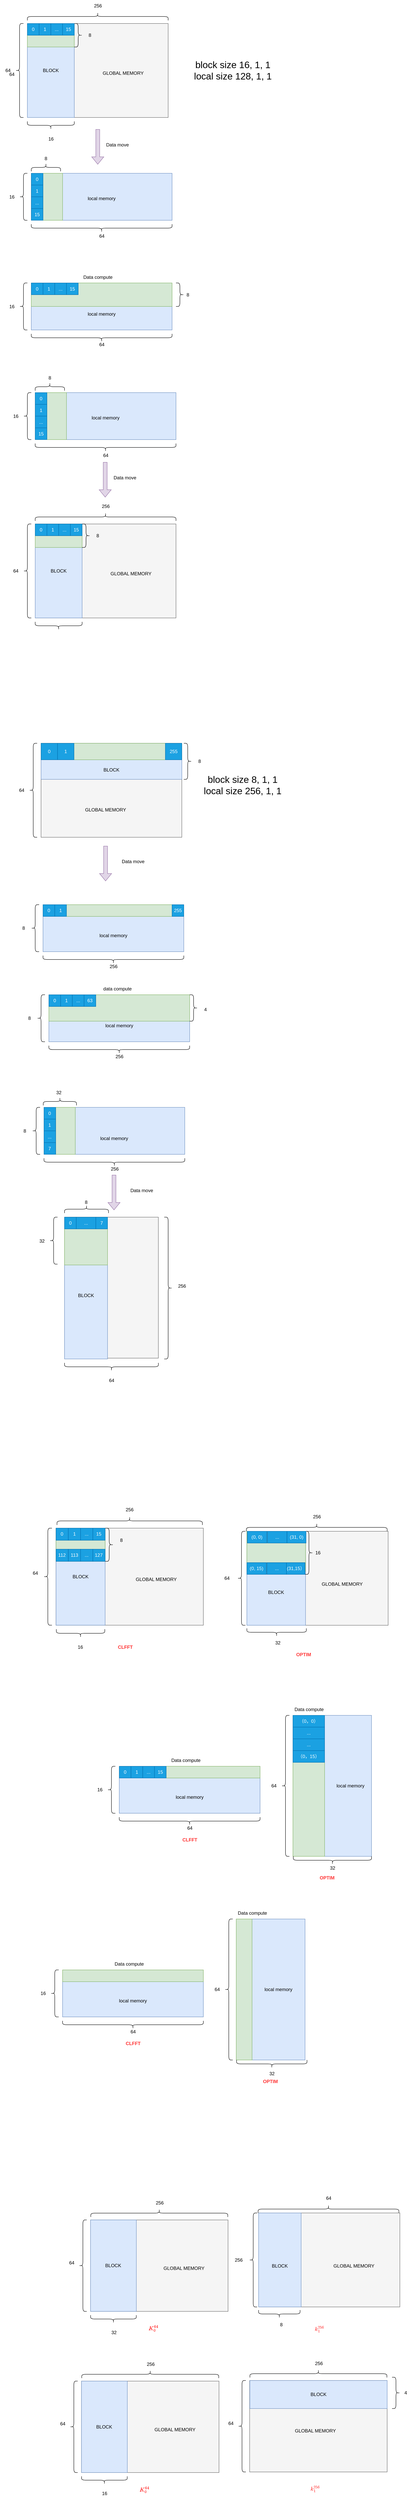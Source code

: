 <mxfile version="20.8.20" type="github">
  <diagram id="Xf12b8SdXyQNb245szq8" name="第 1 页">
    <mxGraphModel dx="1434" dy="756" grid="1" gridSize="10" guides="1" tooltips="1" connect="1" arrows="1" fold="1" page="1" pageScale="1" pageWidth="827" pageHeight="1169" math="1" shadow="0">
      <root>
        <mxCell id="0" />
        <mxCell id="1" parent="0" />
        <mxCell id="j_ilmv9Cqj37vtb280jx-107" value="&amp;nbsp; &amp;nbsp; &amp;nbsp; &amp;nbsp; &amp;nbsp; &amp;nbsp; &amp;nbsp; &amp;nbsp; &amp;nbsp; &amp;nbsp; &amp;nbsp; &amp;nbsp; &amp;nbsp; &amp;nbsp; local memory" style="rounded=0;whiteSpace=wrap;html=1;fillColor=#dae8fc;strokeColor=#6c8ebf;" parent="1" vertex="1">
          <mxGeometry x="759.01" y="4400" width="200.99" height="360" as="geometry" />
        </mxCell>
        <mxCell id="jtQzRMaDftlGJO5F2BXJ-44" value="" style="shape=curlyBracket;whiteSpace=wrap;html=1;rounded=1;labelPosition=left;verticalLabelPosition=middle;align=right;verticalAlign=middle;" parent="1" vertex="1">
          <mxGeometry x="50" y="80" width="20" height="240" as="geometry" />
        </mxCell>
        <mxCell id="jtQzRMaDftlGJO5F2BXJ-45" value="64" style="text;html=1;align=center;verticalAlign=middle;resizable=0;points=[];autosize=1;strokeColor=none;fillColor=none;" parent="1" vertex="1">
          <mxGeometry x="10" y="185" width="40" height="30" as="geometry" />
        </mxCell>
        <mxCell id="jtQzRMaDftlGJO5F2BXJ-46" value="" style="shape=curlyBracket;whiteSpace=wrap;html=1;rounded=1;flipH=1;labelPosition=right;verticalLabelPosition=middle;align=left;verticalAlign=middle;rotation=-90;" parent="1" vertex="1">
          <mxGeometry x="249.98" y="-117.91" width="20" height="360" as="geometry" />
        </mxCell>
        <mxCell id="jtQzRMaDftlGJO5F2BXJ-47" value="256" style="text;html=1;align=center;verticalAlign=middle;resizable=0;points=[];autosize=1;strokeColor=none;fillColor=none;" parent="1" vertex="1">
          <mxGeometry x="239.98" y="20" width="40" height="30" as="geometry" />
        </mxCell>
        <mxCell id="jtQzRMaDftlGJO5F2BXJ-48" value="" style="rounded=0;whiteSpace=wrap;html=1;fillStyle=auto;fillColor=#f5f5f5;fontColor=#333333;strokeColor=#666666;" parent="1" vertex="1">
          <mxGeometry x="79.98" y="80" width="360" height="240" as="geometry" />
        </mxCell>
        <mxCell id="jtQzRMaDftlGJO5F2BXJ-50" value="BLOCK" style="rounded=0;whiteSpace=wrap;html=1;fillStyle=auto;fillColor=#dae8fc;strokeColor=#6c8ebf;" parent="1" vertex="1">
          <mxGeometry x="79.98" y="80" width="120" height="240" as="geometry" />
        </mxCell>
        <mxCell id="jtQzRMaDftlGJO5F2BXJ-51" value="" style="shape=curlyBracket;whiteSpace=wrap;html=1;rounded=1;labelPosition=left;verticalLabelPosition=middle;align=right;verticalAlign=middle;fillStyle=auto;rotation=-90;" parent="1" vertex="1">
          <mxGeometry x="129.98" y="280" width="20" height="120" as="geometry" />
        </mxCell>
        <mxCell id="jtQzRMaDftlGJO5F2BXJ-52" value="16" style="text;html=1;align=center;verticalAlign=middle;resizable=0;points=[];autosize=1;strokeColor=none;fillColor=none;fillStyle=auto;" parent="1" vertex="1">
          <mxGeometry x="119.98" y="360" width="40" height="30" as="geometry" />
        </mxCell>
        <mxCell id="jtQzRMaDftlGJO5F2BXJ-53" value="" style="rounded=0;whiteSpace=wrap;html=1;fillStyle=auto;fillColor=#d5e8d4;strokeColor=#82b366;" parent="1" vertex="1">
          <mxGeometry x="79.98" y="80" width="120" height="60" as="geometry" />
        </mxCell>
        <mxCell id="jtQzRMaDftlGJO5F2BXJ-54" value="" style="shape=curlyBracket;whiteSpace=wrap;html=1;rounded=1;flipH=1;labelPosition=right;verticalLabelPosition=middle;align=left;verticalAlign=middle;fillStyle=auto;" parent="1" vertex="1">
          <mxGeometry x="199.98" y="80" width="20" height="60" as="geometry" />
        </mxCell>
        <mxCell id="jtQzRMaDftlGJO5F2BXJ-124" value="0" style="rounded=0;whiteSpace=wrap;html=1;fillStyle=auto;fillColor=#1ba1e2;fontColor=#ffffff;strokeColor=#006EAF;" parent="1" vertex="1">
          <mxGeometry x="79.98" y="80" width="30" height="30" as="geometry" />
        </mxCell>
        <mxCell id="jtQzRMaDftlGJO5F2BXJ-125" value="1" style="rounded=0;whiteSpace=wrap;html=1;fillStyle=auto;fillColor=#1ba1e2;fontColor=#ffffff;strokeColor=#006EAF;" parent="1" vertex="1">
          <mxGeometry x="109.98" y="80" width="30" height="30" as="geometry" />
        </mxCell>
        <mxCell id="jtQzRMaDftlGJO5F2BXJ-126" value="..." style="rounded=0;whiteSpace=wrap;html=1;fillStyle=auto;fillColor=#1ba1e2;fontColor=#ffffff;strokeColor=#006EAF;" parent="1" vertex="1">
          <mxGeometry x="139.98" y="80" width="30" height="30" as="geometry" />
        </mxCell>
        <mxCell id="jtQzRMaDftlGJO5F2BXJ-127" value="15" style="rounded=0;whiteSpace=wrap;html=1;fillStyle=auto;fillColor=#1ba1e2;fontColor=#ffffff;strokeColor=#006EAF;" parent="1" vertex="1">
          <mxGeometry x="169.98" y="80" width="30" height="30" as="geometry" />
        </mxCell>
        <mxCell id="jtQzRMaDftlGJO5F2BXJ-128" value="8" style="text;html=1;strokeColor=none;fillColor=none;align=center;verticalAlign=middle;whiteSpace=wrap;rounded=0;fillStyle=auto;" parent="1" vertex="1">
          <mxGeometry x="209.98" y="95" width="60" height="30" as="geometry" />
        </mxCell>
        <mxCell id="jtQzRMaDftlGJO5F2BXJ-130" value="GLOBAL MEMORY" style="text;html=1;strokeColor=none;fillColor=none;align=center;verticalAlign=middle;whiteSpace=wrap;rounded=0;fillStyle=auto;" parent="1" vertex="1">
          <mxGeometry x="269.98" y="172.09" width="110" height="70" as="geometry" />
        </mxCell>
        <mxCell id="jtQzRMaDftlGJO5F2BXJ-131" value="&lt;font style=&quot;font-size: 24px;&quot;&gt;block size 16, 1, 1&lt;br&gt;local size 128, 1, 1&lt;/font&gt;" style="text;html=1;align=center;verticalAlign=middle;resizable=0;points=[];autosize=1;strokeColor=none;fillColor=none;" parent="1" vertex="1">
          <mxGeometry x="495" y="165" width="220" height="70" as="geometry" />
        </mxCell>
        <mxCell id="jtQzRMaDftlGJO5F2BXJ-132" value="&lt;font style=&quot;font-size: 12px;&quot;&gt;local memory&lt;/font&gt;" style="rounded=0;whiteSpace=wrap;html=1;fillStyle=auto;fontSize=24;fillColor=#dae8fc;strokeColor=#6c8ebf;" parent="1" vertex="1">
          <mxGeometry x="89.98" y="462.5" width="360.02" height="120" as="geometry" />
        </mxCell>
        <mxCell id="jtQzRMaDftlGJO5F2BXJ-133" value="" style="shape=curlyBracket;whiteSpace=wrap;html=1;rounded=1;labelPosition=left;verticalLabelPosition=middle;align=right;verticalAlign=middle;rotation=-90;" parent="1" vertex="1">
          <mxGeometry x="259.98" y="422.5" width="20" height="360" as="geometry" />
        </mxCell>
        <mxCell id="jtQzRMaDftlGJO5F2BXJ-134" value="64" style="text;html=1;align=center;verticalAlign=middle;resizable=0;points=[];autosize=1;strokeColor=none;fillColor=none;fontSize=12;" parent="1" vertex="1">
          <mxGeometry x="250" y="607.5" width="40" height="30" as="geometry" />
        </mxCell>
        <mxCell id="jtQzRMaDftlGJO5F2BXJ-135" value="" style="shape=curlyBracket;whiteSpace=wrap;html=1;rounded=1;labelPosition=left;verticalLabelPosition=middle;align=right;verticalAlign=middle;fillStyle=auto;fontSize=12;" parent="1" vertex="1">
          <mxGeometry x="60" y="462.5" width="20" height="120" as="geometry" />
        </mxCell>
        <mxCell id="jtQzRMaDftlGJO5F2BXJ-136" value="16" style="text;html=1;align=center;verticalAlign=middle;resizable=0;points=[];autosize=1;strokeColor=none;fillColor=none;fontSize=12;" parent="1" vertex="1">
          <mxGeometry x="20" y="507.5" width="40" height="30" as="geometry" />
        </mxCell>
        <mxCell id="jtQzRMaDftlGJO5F2BXJ-138" value="" style="rounded=0;whiteSpace=wrap;html=1;fillStyle=auto;fontSize=12;fillColor=#d5e8d4;strokeColor=#82b366;" parent="1" vertex="1">
          <mxGeometry x="89.98" y="462.5" width="80.02" height="120" as="geometry" />
        </mxCell>
        <mxCell id="jtQzRMaDftlGJO5F2BXJ-139" value="" style="shape=curlyBracket;whiteSpace=wrap;html=1;rounded=1;flipH=1;labelPosition=right;verticalLabelPosition=middle;align=left;verticalAlign=middle;fillStyle=auto;fontSize=12;rotation=-90;" parent="1" vertex="1">
          <mxGeometry x="117.48" y="410" width="20" height="75" as="geometry" />
        </mxCell>
        <mxCell id="jtQzRMaDftlGJO5F2BXJ-140" value="8" style="text;html=1;align=center;verticalAlign=middle;resizable=0;points=[];autosize=1;strokeColor=none;fillColor=none;fontSize=12;" parent="1" vertex="1">
          <mxGeometry x="112.48" y="410" width="30" height="30" as="geometry" />
        </mxCell>
        <mxCell id="jtQzRMaDftlGJO5F2BXJ-141" value="" style="shape=flexArrow;endArrow=classic;html=1;rounded=0;fontSize=12;fillColor=#e1d5e7;strokeColor=#9673a6;" parent="1" edge="1">
          <mxGeometry width="50" height="50" relative="1" as="geometry">
            <mxPoint x="260" y="350" as="sourcePoint" />
            <mxPoint x="260" y="440" as="targetPoint" />
          </mxGeometry>
        </mxCell>
        <mxCell id="jtQzRMaDftlGJO5F2BXJ-142" value="Data move" style="edgeLabel;html=1;align=center;verticalAlign=middle;resizable=0;points=[];fontSize=12;" parent="jtQzRMaDftlGJO5F2BXJ-141" vertex="1" connectable="0">
          <mxGeometry x="-0.407" y="-1" relative="1" as="geometry">
            <mxPoint x="51" y="13" as="offset" />
          </mxGeometry>
        </mxCell>
        <mxCell id="jtQzRMaDftlGJO5F2BXJ-143" value="0" style="rounded=0;whiteSpace=wrap;html=1;fillStyle=auto;fillColor=#1ba1e2;fontColor=#ffffff;strokeColor=#006EAF;" parent="1" vertex="1">
          <mxGeometry x="89.98" y="462.5" width="30" height="30" as="geometry" />
        </mxCell>
        <mxCell id="jtQzRMaDftlGJO5F2BXJ-144" value="1" style="rounded=0;whiteSpace=wrap;html=1;fillStyle=auto;fillColor=#1ba1e2;fontColor=#ffffff;strokeColor=#006EAF;" parent="1" vertex="1">
          <mxGeometry x="89.98" y="492.5" width="30" height="30" as="geometry" />
        </mxCell>
        <mxCell id="jtQzRMaDftlGJO5F2BXJ-145" value="..." style="rounded=0;whiteSpace=wrap;html=1;fillStyle=auto;fillColor=#1ba1e2;fontColor=#ffffff;strokeColor=#006EAF;" parent="1" vertex="1">
          <mxGeometry x="89.98" y="522.5" width="30" height="30" as="geometry" />
        </mxCell>
        <mxCell id="jtQzRMaDftlGJO5F2BXJ-146" value="15" style="rounded=0;whiteSpace=wrap;html=1;fillStyle=auto;fillColor=#1ba1e2;fontColor=#ffffff;strokeColor=#006EAF;" parent="1" vertex="1">
          <mxGeometry x="89.98" y="552.5" width="30" height="30" as="geometry" />
        </mxCell>
        <mxCell id="jtQzRMaDftlGJO5F2BXJ-149" value="&lt;font style=&quot;font-size: 12px;&quot;&gt;&lt;br&gt;local memory&lt;/font&gt;" style="rounded=0;whiteSpace=wrap;html=1;fillStyle=auto;fontSize=24;fillColor=#dae8fc;strokeColor=#6c8ebf;" parent="1" vertex="1">
          <mxGeometry x="89.98" y="742.5" width="360.02" height="120" as="geometry" />
        </mxCell>
        <mxCell id="jtQzRMaDftlGJO5F2BXJ-150" value="" style="shape=curlyBracket;whiteSpace=wrap;html=1;rounded=1;labelPosition=left;verticalLabelPosition=middle;align=right;verticalAlign=middle;rotation=-90;" parent="1" vertex="1">
          <mxGeometry x="259.98" y="702.5" width="20" height="360" as="geometry" />
        </mxCell>
        <mxCell id="jtQzRMaDftlGJO5F2BXJ-151" value="" style="shape=curlyBracket;whiteSpace=wrap;html=1;rounded=1;labelPosition=left;verticalLabelPosition=middle;align=right;verticalAlign=middle;fillStyle=auto;fontSize=12;" parent="1" vertex="1">
          <mxGeometry x="60" y="742.5" width="20" height="120" as="geometry" />
        </mxCell>
        <mxCell id="jtQzRMaDftlGJO5F2BXJ-152" value="16" style="text;html=1;align=center;verticalAlign=middle;resizable=0;points=[];autosize=1;strokeColor=none;fillColor=none;fontSize=12;" parent="1" vertex="1">
          <mxGeometry x="20" y="787.5" width="40" height="30" as="geometry" />
        </mxCell>
        <mxCell id="jtQzRMaDftlGJO5F2BXJ-161" value="" style="rounded=0;whiteSpace=wrap;html=1;fillStyle=auto;fontSize=12;fillColor=#d5e8d4;strokeColor=#82b366;" parent="1" vertex="1">
          <mxGeometry x="89.98" y="742.5" width="360.02" height="60" as="geometry" />
        </mxCell>
        <mxCell id="jtQzRMaDftlGJO5F2BXJ-162" value="" style="shape=curlyBracket;whiteSpace=wrap;html=1;rounded=1;flipH=1;labelPosition=right;verticalLabelPosition=middle;align=left;verticalAlign=middle;fillStyle=auto;fontSize=12;size=0.5;" parent="1" vertex="1">
          <mxGeometry x="460" y="742.5" width="20" height="60" as="geometry" />
        </mxCell>
        <mxCell id="jtQzRMaDftlGJO5F2BXJ-164" value="8" style="text;html=1;align=center;verticalAlign=middle;resizable=0;points=[];autosize=1;strokeColor=none;fillColor=none;fontSize=12;" parent="1" vertex="1">
          <mxGeometry x="475" y="757.5" width="30" height="30" as="geometry" />
        </mxCell>
        <mxCell id="jtQzRMaDftlGJO5F2BXJ-165" value="64" style="text;html=1;align=center;verticalAlign=middle;resizable=0;points=[];autosize=1;strokeColor=none;fillColor=none;fontSize=12;" parent="1" vertex="1">
          <mxGeometry x="250" y="885" width="40" height="30" as="geometry" />
        </mxCell>
        <mxCell id="jtQzRMaDftlGJO5F2BXJ-166" value="0" style="rounded=0;whiteSpace=wrap;html=1;fillStyle=auto;fillColor=#1ba1e2;fontColor=#ffffff;strokeColor=#006EAF;" parent="1" vertex="1">
          <mxGeometry x="89.98" y="742.5" width="30" height="30" as="geometry" />
        </mxCell>
        <mxCell id="jtQzRMaDftlGJO5F2BXJ-167" value="1" style="rounded=0;whiteSpace=wrap;html=1;fillStyle=auto;fillColor=#1ba1e2;fontColor=#ffffff;strokeColor=#006EAF;" parent="1" vertex="1">
          <mxGeometry x="119.98" y="742.5" width="30" height="30" as="geometry" />
        </mxCell>
        <mxCell id="jtQzRMaDftlGJO5F2BXJ-168" value="..." style="rounded=0;whiteSpace=wrap;html=1;fillStyle=auto;fillColor=#1ba1e2;fontColor=#ffffff;strokeColor=#006EAF;" parent="1" vertex="1">
          <mxGeometry x="149.98" y="742.5" width="30" height="30" as="geometry" />
        </mxCell>
        <mxCell id="jtQzRMaDftlGJO5F2BXJ-169" value="15" style="rounded=0;whiteSpace=wrap;html=1;fillStyle=auto;fillColor=#1ba1e2;fontColor=#ffffff;strokeColor=#006EAF;" parent="1" vertex="1">
          <mxGeometry x="179.98" y="742.5" width="30" height="30" as="geometry" />
        </mxCell>
        <mxCell id="jtQzRMaDftlGJO5F2BXJ-175" value="&lt;font style=&quot;font-size: 12px;&quot;&gt;local memory&lt;/font&gt;" style="rounded=0;whiteSpace=wrap;html=1;fillStyle=auto;fontSize=24;fillColor=#dae8fc;strokeColor=#6c8ebf;" parent="1" vertex="1">
          <mxGeometry x="99.98" y="1022.5" width="360.02" height="120" as="geometry" />
        </mxCell>
        <mxCell id="jtQzRMaDftlGJO5F2BXJ-176" value="" style="shape=curlyBracket;whiteSpace=wrap;html=1;rounded=1;labelPosition=left;verticalLabelPosition=middle;align=right;verticalAlign=middle;rotation=-90;" parent="1" vertex="1">
          <mxGeometry x="269.98" y="982.5" width="20" height="360" as="geometry" />
        </mxCell>
        <mxCell id="jtQzRMaDftlGJO5F2BXJ-177" value="64" style="text;html=1;align=center;verticalAlign=middle;resizable=0;points=[];autosize=1;strokeColor=none;fillColor=none;fontSize=12;" parent="1" vertex="1">
          <mxGeometry x="260" y="1167.5" width="40" height="30" as="geometry" />
        </mxCell>
        <mxCell id="jtQzRMaDftlGJO5F2BXJ-178" value="" style="shape=curlyBracket;whiteSpace=wrap;html=1;rounded=1;labelPosition=left;verticalLabelPosition=middle;align=right;verticalAlign=middle;fillStyle=auto;fontSize=12;" parent="1" vertex="1">
          <mxGeometry x="70" y="1022.5" width="20" height="120" as="geometry" />
        </mxCell>
        <mxCell id="jtQzRMaDftlGJO5F2BXJ-179" value="16" style="text;html=1;align=center;verticalAlign=middle;resizable=0;points=[];autosize=1;strokeColor=none;fillColor=none;fontSize=12;" parent="1" vertex="1">
          <mxGeometry x="30" y="1067.5" width="40" height="30" as="geometry" />
        </mxCell>
        <mxCell id="jtQzRMaDftlGJO5F2BXJ-180" value="" style="rounded=0;whiteSpace=wrap;html=1;fillStyle=auto;fontSize=12;fillColor=#d5e8d4;strokeColor=#82b366;" parent="1" vertex="1">
          <mxGeometry x="99.98" y="1022.5" width="80.02" height="120" as="geometry" />
        </mxCell>
        <mxCell id="jtQzRMaDftlGJO5F2BXJ-181" value="" style="shape=curlyBracket;whiteSpace=wrap;html=1;rounded=1;flipH=1;labelPosition=right;verticalLabelPosition=middle;align=left;verticalAlign=middle;fillStyle=auto;fontSize=12;rotation=-90;" parent="1" vertex="1">
          <mxGeometry x="127.48" y="970" width="20" height="75" as="geometry" />
        </mxCell>
        <mxCell id="jtQzRMaDftlGJO5F2BXJ-182" value="0" style="rounded=0;whiteSpace=wrap;html=1;fillStyle=auto;fillColor=#1ba1e2;fontColor=#ffffff;strokeColor=#006EAF;" parent="1" vertex="1">
          <mxGeometry x="99.98" y="1022.5" width="30" height="30" as="geometry" />
        </mxCell>
        <mxCell id="jtQzRMaDftlGJO5F2BXJ-183" value="1" style="rounded=0;whiteSpace=wrap;html=1;fillStyle=auto;fillColor=#1ba1e2;fontColor=#ffffff;strokeColor=#006EAF;" parent="1" vertex="1">
          <mxGeometry x="99.98" y="1052.5" width="30" height="30" as="geometry" />
        </mxCell>
        <mxCell id="jtQzRMaDftlGJO5F2BXJ-184" value="..." style="rounded=0;whiteSpace=wrap;html=1;fillStyle=auto;fillColor=#1ba1e2;fontColor=#ffffff;strokeColor=#006EAF;" parent="1" vertex="1">
          <mxGeometry x="99.98" y="1082.5" width="30" height="30" as="geometry" />
        </mxCell>
        <mxCell id="jtQzRMaDftlGJO5F2BXJ-185" value="15" style="rounded=0;whiteSpace=wrap;html=1;fillStyle=auto;fillColor=#1ba1e2;fontColor=#ffffff;strokeColor=#006EAF;" parent="1" vertex="1">
          <mxGeometry x="99.98" y="1112.5" width="30" height="30" as="geometry" />
        </mxCell>
        <mxCell id="jtQzRMaDftlGJO5F2BXJ-186" value="8" style="text;html=1;align=center;verticalAlign=middle;resizable=0;points=[];autosize=1;strokeColor=none;fillColor=none;fontSize=12;" parent="1" vertex="1">
          <mxGeometry x="122.48" y="970" width="30" height="30" as="geometry" />
        </mxCell>
        <mxCell id="jtQzRMaDftlGJO5F2BXJ-187" value="&lt;span style=&quot;background-color: rgb(255, 255, 255);&quot;&gt;Data compute&lt;/span&gt;" style="text;html=1;align=center;verticalAlign=middle;resizable=0;points=[];autosize=1;strokeColor=none;fillColor=none;fontSize=12;" parent="1" vertex="1">
          <mxGeometry x="209.96" y="712.5" width="100" height="30" as="geometry" />
        </mxCell>
        <mxCell id="jtQzRMaDftlGJO5F2BXJ-188" value="" style="shape=curlyBracket;whiteSpace=wrap;html=1;rounded=1;labelPosition=left;verticalLabelPosition=middle;align=right;verticalAlign=middle;" parent="1" vertex="1">
          <mxGeometry x="70.02" y="1357.91" width="20" height="240" as="geometry" />
        </mxCell>
        <mxCell id="jtQzRMaDftlGJO5F2BXJ-189" value="64" style="text;html=1;align=center;verticalAlign=middle;resizable=0;points=[];autosize=1;strokeColor=none;fillColor=none;" parent="1" vertex="1">
          <mxGeometry x="30.02" y="1462.91" width="40" height="30" as="geometry" />
        </mxCell>
        <mxCell id="jtQzRMaDftlGJO5F2BXJ-190" value="" style="shape=curlyBracket;whiteSpace=wrap;html=1;rounded=1;flipH=1;labelPosition=right;verticalLabelPosition=middle;align=left;verticalAlign=middle;rotation=-90;" parent="1" vertex="1">
          <mxGeometry x="270" y="1160" width="20" height="360" as="geometry" />
        </mxCell>
        <mxCell id="jtQzRMaDftlGJO5F2BXJ-191" value="256" style="text;html=1;align=center;verticalAlign=middle;resizable=0;points=[];autosize=1;strokeColor=none;fillColor=none;" parent="1" vertex="1">
          <mxGeometry x="260" y="1297.91" width="40" height="30" as="geometry" />
        </mxCell>
        <mxCell id="jtQzRMaDftlGJO5F2BXJ-192" value="" style="rounded=0;whiteSpace=wrap;html=1;fillStyle=auto;fillColor=#f5f5f5;fontColor=#333333;strokeColor=#666666;" parent="1" vertex="1">
          <mxGeometry x="100" y="1357.91" width="360" height="240" as="geometry" />
        </mxCell>
        <mxCell id="jtQzRMaDftlGJO5F2BXJ-193" value="BLOCK" style="rounded=0;whiteSpace=wrap;html=1;fillStyle=auto;fillColor=#dae8fc;strokeColor=#6c8ebf;" parent="1" vertex="1">
          <mxGeometry x="100" y="1357.91" width="120" height="240" as="geometry" />
        </mxCell>
        <mxCell id="jtQzRMaDftlGJO5F2BXJ-194" value="" style="shape=curlyBracket;whiteSpace=wrap;html=1;rounded=1;labelPosition=left;verticalLabelPosition=middle;align=right;verticalAlign=middle;fillStyle=auto;rotation=-90;" parent="1" vertex="1">
          <mxGeometry x="150" y="1557.91" width="20" height="120" as="geometry" />
        </mxCell>
        <mxCell id="jtQzRMaDftlGJO5F2BXJ-195" value="" style="rounded=0;whiteSpace=wrap;html=1;fillStyle=auto;fillColor=#d5e8d4;strokeColor=#82b366;" parent="1" vertex="1">
          <mxGeometry x="100.0" y="1357.91" width="120" height="60" as="geometry" />
        </mxCell>
        <mxCell id="jtQzRMaDftlGJO5F2BXJ-196" value="" style="shape=curlyBracket;whiteSpace=wrap;html=1;rounded=1;flipH=1;labelPosition=right;verticalLabelPosition=middle;align=left;verticalAlign=middle;fillStyle=auto;" parent="1" vertex="1">
          <mxGeometry x="220" y="1357.91" width="20" height="60" as="geometry" />
        </mxCell>
        <mxCell id="jtQzRMaDftlGJO5F2BXJ-197" value="0" style="rounded=0;whiteSpace=wrap;html=1;fillStyle=auto;fillColor=#1ba1e2;fontColor=#ffffff;strokeColor=#006EAF;" parent="1" vertex="1">
          <mxGeometry x="100.0" y="1357.91" width="30" height="30" as="geometry" />
        </mxCell>
        <mxCell id="jtQzRMaDftlGJO5F2BXJ-198" value="1" style="rounded=0;whiteSpace=wrap;html=1;fillStyle=auto;fillColor=#1ba1e2;fontColor=#ffffff;strokeColor=#006EAF;" parent="1" vertex="1">
          <mxGeometry x="130.0" y="1357.91" width="30" height="30" as="geometry" />
        </mxCell>
        <mxCell id="jtQzRMaDftlGJO5F2BXJ-199" value="..." style="rounded=0;whiteSpace=wrap;html=1;fillStyle=auto;fillColor=#1ba1e2;fontColor=#ffffff;strokeColor=#006EAF;" parent="1" vertex="1">
          <mxGeometry x="160.0" y="1357.91" width="30" height="30" as="geometry" />
        </mxCell>
        <mxCell id="jtQzRMaDftlGJO5F2BXJ-200" value="15" style="rounded=0;whiteSpace=wrap;html=1;fillStyle=auto;fillColor=#1ba1e2;fontColor=#ffffff;strokeColor=#006EAF;" parent="1" vertex="1">
          <mxGeometry x="190.0" y="1357.91" width="30" height="30" as="geometry" />
        </mxCell>
        <mxCell id="jtQzRMaDftlGJO5F2BXJ-201" value="8" style="text;html=1;strokeColor=none;fillColor=none;align=center;verticalAlign=middle;whiteSpace=wrap;rounded=0;fillStyle=auto;" parent="1" vertex="1">
          <mxGeometry x="230" y="1372.91" width="60" height="30" as="geometry" />
        </mxCell>
        <mxCell id="jtQzRMaDftlGJO5F2BXJ-202" value="GLOBAL MEMORY" style="text;html=1;strokeColor=none;fillColor=none;align=center;verticalAlign=middle;whiteSpace=wrap;rounded=0;fillStyle=auto;" parent="1" vertex="1">
          <mxGeometry x="290" y="1450" width="110" height="70" as="geometry" />
        </mxCell>
        <mxCell id="jtQzRMaDftlGJO5F2BXJ-203" value="" style="shape=flexArrow;endArrow=classic;html=1;rounded=0;fontSize=12;fillColor=#e1d5e7;strokeColor=#9673a6;" parent="1" edge="1">
          <mxGeometry width="50" height="50" relative="1" as="geometry">
            <mxPoint x="278.98" y="1200" as="sourcePoint" />
            <mxPoint x="278.98" y="1290" as="targetPoint" />
          </mxGeometry>
        </mxCell>
        <mxCell id="jtQzRMaDftlGJO5F2BXJ-204" value="Data move" style="edgeLabel;html=1;align=center;verticalAlign=middle;resizable=0;points=[];fontSize=12;" parent="jtQzRMaDftlGJO5F2BXJ-203" vertex="1" connectable="0">
          <mxGeometry x="-0.407" y="-1" relative="1" as="geometry">
            <mxPoint x="51" y="13" as="offset" />
          </mxGeometry>
        </mxCell>
        <mxCell id="jtQzRMaDftlGJO5F2BXJ-205" value="" style="shape=curlyBracket;whiteSpace=wrap;html=1;rounded=1;labelPosition=left;verticalLabelPosition=middle;align=right;verticalAlign=middle;" parent="1" vertex="1">
          <mxGeometry x="84.97" y="1917.91" width="20" height="240" as="geometry" />
        </mxCell>
        <mxCell id="jtQzRMaDftlGJO5F2BXJ-206" value="64" style="text;html=1;align=center;verticalAlign=middle;resizable=0;points=[];autosize=1;strokeColor=none;fillColor=none;" parent="1" vertex="1">
          <mxGeometry x="44.97" y="2022.91" width="40" height="30" as="geometry" />
        </mxCell>
        <mxCell id="jtQzRMaDftlGJO5F2BXJ-208" value="" style="rounded=0;whiteSpace=wrap;html=1;fillStyle=auto;fillColor=#f5f5f5;fontColor=#333333;strokeColor=#666666;" parent="1" vertex="1">
          <mxGeometry x="114.95" y="1917.91" width="360" height="240" as="geometry" />
        </mxCell>
        <mxCell id="jtQzRMaDftlGJO5F2BXJ-212" value="" style="shape=curlyBracket;whiteSpace=wrap;html=1;rounded=1;flipH=1;labelPosition=right;verticalLabelPosition=middle;align=left;verticalAlign=middle;fillStyle=auto;" parent="1" vertex="1">
          <mxGeometry x="480" y="1917.91" width="20" height="92.09" as="geometry" />
        </mxCell>
        <mxCell id="jtQzRMaDftlGJO5F2BXJ-218" value="GLOBAL MEMORY" style="text;html=1;strokeColor=none;fillColor=none;align=center;verticalAlign=middle;whiteSpace=wrap;rounded=0;fillStyle=auto;" parent="1" vertex="1">
          <mxGeometry x="224.98" y="2052.91" width="110" height="70" as="geometry" />
        </mxCell>
        <mxCell id="jtQzRMaDftlGJO5F2BXJ-224" value="&lt;br&gt;&lt;br&gt;&lt;br&gt;BLOCK" style="rounded=0;whiteSpace=wrap;html=1;fillStyle=auto;fontSize=12;fillColor=#dae8fc;strokeColor=#6c8ebf;" parent="1" vertex="1">
          <mxGeometry x="115" y="1917.91" width="360" height="92.09" as="geometry" />
        </mxCell>
        <mxCell id="jtQzRMaDftlGJO5F2BXJ-211" value="" style="rounded=0;whiteSpace=wrap;html=1;fillStyle=auto;fillColor=#d5e8d4;strokeColor=#82b366;" parent="1" vertex="1">
          <mxGeometry x="114.95" y="1917.91" width="360" height="42.09" as="geometry" />
        </mxCell>
        <mxCell id="jtQzRMaDftlGJO5F2BXJ-225" value="0" style="whiteSpace=wrap;html=1;aspect=fixed;fillStyle=auto;fontSize=12;fillColor=#1ba1e2;strokeColor=#006EAF;fontColor=#ffffff;" parent="1" vertex="1">
          <mxGeometry x="115" y="1917.91" width="42.09" height="42.09" as="geometry" />
        </mxCell>
        <mxCell id="jtQzRMaDftlGJO5F2BXJ-226" value="1" style="whiteSpace=wrap;html=1;aspect=fixed;fillStyle=auto;fontSize=12;fillColor=#1ba1e2;fontColor=#ffffff;strokeColor=#006EAF;" parent="1" vertex="1">
          <mxGeometry x="157.09" y="1917.91" width="42.09" height="42.09" as="geometry" />
        </mxCell>
        <mxCell id="jtQzRMaDftlGJO5F2BXJ-227" value="255" style="whiteSpace=wrap;html=1;aspect=fixed;fillStyle=auto;fontSize=12;fillColor=#1ba1e2;fontColor=#ffffff;strokeColor=#006EAF;" parent="1" vertex="1">
          <mxGeometry x="432.86" y="1917.91" width="42.09" height="42.09" as="geometry" />
        </mxCell>
        <mxCell id="jtQzRMaDftlGJO5F2BXJ-231" value="&lt;font style=&quot;font-size: 24px;&quot;&gt;block size 8, 1, 1&lt;br&gt;local size 256, 1, 1&lt;/font&gt;" style="text;html=1;align=center;verticalAlign=middle;resizable=0;points=[];autosize=1;strokeColor=none;fillColor=none;" parent="1" vertex="1">
          <mxGeometry x="520" y="1990" width="220" height="70" as="geometry" />
        </mxCell>
        <mxCell id="jtQzRMaDftlGJO5F2BXJ-232" value="" style="shape=flexArrow;endArrow=classic;html=1;rounded=0;fontSize=12;fillColor=#e1d5e7;strokeColor=#9673a6;" parent="1" edge="1">
          <mxGeometry x="-0.111" y="220" width="50" height="50" relative="1" as="geometry">
            <mxPoint x="279.98" y="2180" as="sourcePoint" />
            <mxPoint x="279.98" y="2270" as="targetPoint" />
            <mxPoint as="offset" />
          </mxGeometry>
        </mxCell>
        <mxCell id="jtQzRMaDftlGJO5F2BXJ-233" value="Data move" style="edgeLabel;html=1;align=center;verticalAlign=middle;resizable=0;points=[];fontSize=12;" parent="jtQzRMaDftlGJO5F2BXJ-232" vertex="1" connectable="0">
          <mxGeometry x="-0.407" y="-1" relative="1" as="geometry">
            <mxPoint x="71" y="13" as="offset" />
          </mxGeometry>
        </mxCell>
        <mxCell id="jtQzRMaDftlGJO5F2BXJ-234" value="&lt;font style=&quot;font-size: 12px;&quot;&gt;&lt;br&gt;local memory&lt;/font&gt;" style="rounded=0;whiteSpace=wrap;html=1;fillStyle=auto;fontSize=24;fillColor=#dae8fc;strokeColor=#6c8ebf;" parent="1" vertex="1">
          <mxGeometry x="119.98" y="2330" width="360.02" height="120" as="geometry" />
        </mxCell>
        <mxCell id="jtQzRMaDftlGJO5F2BXJ-235" value="" style="shape=curlyBracket;whiteSpace=wrap;html=1;rounded=1;labelPosition=left;verticalLabelPosition=middle;align=right;verticalAlign=middle;rotation=-90;" parent="1" vertex="1">
          <mxGeometry x="289.98" y="2290" width="20" height="360" as="geometry" />
        </mxCell>
        <mxCell id="jtQzRMaDftlGJO5F2BXJ-236" value="" style="shape=curlyBracket;whiteSpace=wrap;html=1;rounded=1;labelPosition=left;verticalLabelPosition=middle;align=right;verticalAlign=middle;fillStyle=auto;fontSize=12;" parent="1" vertex="1">
          <mxGeometry x="90" y="2330" width="20" height="120" as="geometry" />
        </mxCell>
        <mxCell id="jtQzRMaDftlGJO5F2BXJ-237" value="8" style="text;html=1;align=center;verticalAlign=middle;resizable=0;points=[];autosize=1;strokeColor=none;fillColor=none;fontSize=12;" parent="1" vertex="1">
          <mxGeometry x="55" y="2375" width="30" height="30" as="geometry" />
        </mxCell>
        <mxCell id="jtQzRMaDftlGJO5F2BXJ-238" value="" style="rounded=0;whiteSpace=wrap;html=1;fillStyle=auto;fontSize=12;fillColor=#d5e8d4;strokeColor=#82b366;" parent="1" vertex="1">
          <mxGeometry x="119.98" y="2330" width="360.02" height="30" as="geometry" />
        </mxCell>
        <mxCell id="jtQzRMaDftlGJO5F2BXJ-241" value="256" style="text;html=1;align=center;verticalAlign=middle;resizable=0;points=[];autosize=1;strokeColor=none;fillColor=none;fontSize=12;" parent="1" vertex="1">
          <mxGeometry x="280" y="2472.5" width="40" height="30" as="geometry" />
        </mxCell>
        <mxCell id="jtQzRMaDftlGJO5F2BXJ-242" value="0" style="rounded=0;whiteSpace=wrap;html=1;fillStyle=auto;fillColor=#1ba1e2;fontColor=#ffffff;strokeColor=#006EAF;" parent="1" vertex="1">
          <mxGeometry x="119.98" y="2330" width="30" height="30" as="geometry" />
        </mxCell>
        <mxCell id="jtQzRMaDftlGJO5F2BXJ-243" value="1" style="rounded=0;whiteSpace=wrap;html=1;fillStyle=auto;fillColor=#1ba1e2;fontColor=#ffffff;strokeColor=#006EAF;" parent="1" vertex="1">
          <mxGeometry x="149.98" y="2330" width="30" height="30" as="geometry" />
        </mxCell>
        <mxCell id="jtQzRMaDftlGJO5F2BXJ-251" value="255" style="rounded=0;whiteSpace=wrap;html=1;fillStyle=auto;fillColor=#1ba1e2;fontColor=#ffffff;strokeColor=#006EAF;" parent="1" vertex="1">
          <mxGeometry x="450" y="2330" width="30" height="30" as="geometry" />
        </mxCell>
        <mxCell id="jtQzRMaDftlGJO5F2BXJ-252" value="&lt;font style=&quot;font-size: 12px;&quot;&gt;&lt;br&gt;local memory&lt;/font&gt;" style="rounded=0;whiteSpace=wrap;html=1;fillStyle=auto;fontSize=24;fillColor=#dae8fc;strokeColor=#6c8ebf;" parent="1" vertex="1">
          <mxGeometry x="134.98" y="2560" width="360.02" height="120" as="geometry" />
        </mxCell>
        <mxCell id="jtQzRMaDftlGJO5F2BXJ-253" value="" style="shape=curlyBracket;whiteSpace=wrap;html=1;rounded=1;labelPosition=left;verticalLabelPosition=middle;align=right;verticalAlign=middle;rotation=-90;" parent="1" vertex="1">
          <mxGeometry x="304.98" y="2520" width="20" height="360" as="geometry" />
        </mxCell>
        <mxCell id="jtQzRMaDftlGJO5F2BXJ-254" value="" style="shape=curlyBracket;whiteSpace=wrap;html=1;rounded=1;labelPosition=left;verticalLabelPosition=middle;align=right;verticalAlign=middle;fillStyle=auto;fontSize=12;" parent="1" vertex="1">
          <mxGeometry x="105" y="2560" width="20" height="120" as="geometry" />
        </mxCell>
        <mxCell id="jtQzRMaDftlGJO5F2BXJ-255" value="8" style="text;html=1;align=center;verticalAlign=middle;resizable=0;points=[];autosize=1;strokeColor=none;fillColor=none;fontSize=12;" parent="1" vertex="1">
          <mxGeometry x="70" y="2605" width="30" height="30" as="geometry" />
        </mxCell>
        <mxCell id="jtQzRMaDftlGJO5F2BXJ-256" value="" style="rounded=0;whiteSpace=wrap;html=1;fillStyle=auto;fontSize=12;fillColor=#d5e8d4;strokeColor=#82b366;" parent="1" vertex="1">
          <mxGeometry x="134.98" y="2560" width="360.02" height="67.5" as="geometry" />
        </mxCell>
        <mxCell id="jtQzRMaDftlGJO5F2BXJ-257" value="256" style="text;html=1;align=center;verticalAlign=middle;resizable=0;points=[];autosize=1;strokeColor=none;fillColor=none;fontSize=12;" parent="1" vertex="1">
          <mxGeometry x="295" y="2702.5" width="40" height="30" as="geometry" />
        </mxCell>
        <mxCell id="jtQzRMaDftlGJO5F2BXJ-258" value="0" style="rounded=0;whiteSpace=wrap;html=1;fillStyle=auto;fillColor=#1ba1e2;fontColor=#ffffff;strokeColor=#006EAF;" parent="1" vertex="1">
          <mxGeometry x="134.98" y="2560" width="30" height="30" as="geometry" />
        </mxCell>
        <mxCell id="jtQzRMaDftlGJO5F2BXJ-259" value="1" style="rounded=0;whiteSpace=wrap;html=1;fillStyle=auto;fillColor=#1ba1e2;fontColor=#ffffff;strokeColor=#006EAF;" parent="1" vertex="1">
          <mxGeometry x="164.98" y="2560" width="30" height="30" as="geometry" />
        </mxCell>
        <mxCell id="jtQzRMaDftlGJO5F2BXJ-261" value="..." style="rounded=0;whiteSpace=wrap;html=1;fillStyle=auto;fillColor=#1ba1e2;fontColor=#ffffff;strokeColor=#006EAF;" parent="1" vertex="1">
          <mxGeometry x="194.98" y="2560" width="30" height="30" as="geometry" />
        </mxCell>
        <mxCell id="jtQzRMaDftlGJO5F2BXJ-262" value="63" style="rounded=0;whiteSpace=wrap;html=1;fillStyle=auto;fillColor=#1ba1e2;fontColor=#ffffff;strokeColor=#006EAF;" parent="1" vertex="1">
          <mxGeometry x="224.98" y="2560" width="30" height="30" as="geometry" />
        </mxCell>
        <mxCell id="jtQzRMaDftlGJO5F2BXJ-264" value="" style="shape=curlyBracket;whiteSpace=wrap;html=1;rounded=1;flipH=1;labelPosition=right;verticalLabelPosition=middle;align=left;verticalAlign=middle;fillStyle=auto;" parent="1" vertex="1">
          <mxGeometry x="495" y="2560" width="20" height="67.5" as="geometry" />
        </mxCell>
        <mxCell id="jtQzRMaDftlGJO5F2BXJ-266" value="8" style="text;html=1;align=center;verticalAlign=middle;resizable=0;points=[];autosize=1;strokeColor=none;fillColor=none;fontSize=12;" parent="1" vertex="1">
          <mxGeometry x="505" y="1948.95" width="30" height="30" as="geometry" />
        </mxCell>
        <mxCell id="jtQzRMaDftlGJO5F2BXJ-268" value="4" style="text;html=1;align=center;verticalAlign=middle;resizable=0;points=[];autosize=1;strokeColor=none;fillColor=none;fontSize=12;" parent="1" vertex="1">
          <mxGeometry x="520" y="2582.5" width="30" height="30" as="geometry" />
        </mxCell>
        <mxCell id="jtQzRMaDftlGJO5F2BXJ-269" value="data compute" style="text;html=1;align=center;verticalAlign=middle;resizable=0;points=[];autosize=1;strokeColor=none;fillColor=none;fontSize=12;" parent="1" vertex="1">
          <mxGeometry x="259.98" y="2530" width="100" height="30" as="geometry" />
        </mxCell>
        <mxCell id="jtQzRMaDftlGJO5F2BXJ-270" value="&lt;font style=&quot;font-size: 12px;&quot;&gt;&lt;br&gt;local memory&lt;/font&gt;" style="rounded=0;whiteSpace=wrap;html=1;fillStyle=auto;fontSize=24;fillColor=#dae8fc;strokeColor=#6c8ebf;" parent="1" vertex="1">
          <mxGeometry x="122.48" y="2847.5" width="360.02" height="120" as="geometry" />
        </mxCell>
        <mxCell id="jtQzRMaDftlGJO5F2BXJ-271" value="" style="shape=curlyBracket;whiteSpace=wrap;html=1;rounded=1;labelPosition=left;verticalLabelPosition=middle;align=right;verticalAlign=middle;rotation=-90;" parent="1" vertex="1">
          <mxGeometry x="292.48" y="2807.5" width="20" height="360" as="geometry" />
        </mxCell>
        <mxCell id="jtQzRMaDftlGJO5F2BXJ-272" value="" style="shape=curlyBracket;whiteSpace=wrap;html=1;rounded=1;labelPosition=left;verticalLabelPosition=middle;align=right;verticalAlign=middle;fillStyle=auto;fontSize=12;" parent="1" vertex="1">
          <mxGeometry x="92.5" y="2847.5" width="20" height="120" as="geometry" />
        </mxCell>
        <mxCell id="jtQzRMaDftlGJO5F2BXJ-273" value="8" style="text;html=1;align=center;verticalAlign=middle;resizable=0;points=[];autosize=1;strokeColor=none;fillColor=none;fontSize=12;" parent="1" vertex="1">
          <mxGeometry x="57.5" y="2892.5" width="30" height="30" as="geometry" />
        </mxCell>
        <mxCell id="jtQzRMaDftlGJO5F2BXJ-275" value="256" style="text;html=1;align=center;verticalAlign=middle;resizable=0;points=[];autosize=1;strokeColor=none;fillColor=none;fontSize=12;" parent="1" vertex="1">
          <mxGeometry x="282.5" y="2990" width="40" height="30" as="geometry" />
        </mxCell>
        <mxCell id="jtQzRMaDftlGJO5F2BXJ-279" value="" style="shape=flexArrow;endArrow=classic;html=1;rounded=0;fontSize=12;fillColor=#e1d5e7;strokeColor=#9673a6;" parent="1" edge="1">
          <mxGeometry x="-0.111" y="220" width="50" height="50" relative="1" as="geometry">
            <mxPoint x="301.5" y="3020" as="sourcePoint" />
            <mxPoint x="301.5" y="3110" as="targetPoint" />
            <mxPoint as="offset" />
          </mxGeometry>
        </mxCell>
        <mxCell id="jtQzRMaDftlGJO5F2BXJ-280" value="Data move" style="edgeLabel;html=1;align=center;verticalAlign=middle;resizable=0;points=[];fontSize=12;" parent="jtQzRMaDftlGJO5F2BXJ-279" vertex="1" connectable="0">
          <mxGeometry x="-0.407" y="-1" relative="1" as="geometry">
            <mxPoint x="71" y="13" as="offset" />
          </mxGeometry>
        </mxCell>
        <mxCell id="jtQzRMaDftlGJO5F2BXJ-282" value="" style="rounded=0;whiteSpace=wrap;html=1;fillStyle=auto;fontSize=12;fillColor=#d5e8d4;strokeColor=#82b366;" parent="1" vertex="1">
          <mxGeometry x="122.49" y="2847.5" width="80.02" height="120" as="geometry" />
        </mxCell>
        <mxCell id="jtQzRMaDftlGJO5F2BXJ-283" value="0" style="rounded=0;whiteSpace=wrap;html=1;fillStyle=auto;fillColor=#1ba1e2;fontColor=#ffffff;strokeColor=#006EAF;" parent="1" vertex="1">
          <mxGeometry x="122.49" y="2847.5" width="30" height="30" as="geometry" />
        </mxCell>
        <mxCell id="jtQzRMaDftlGJO5F2BXJ-284" value="1" style="rounded=0;whiteSpace=wrap;html=1;fillStyle=auto;fillColor=#1ba1e2;fontColor=#ffffff;strokeColor=#006EAF;" parent="1" vertex="1">
          <mxGeometry x="122.49" y="2877.5" width="30" height="30" as="geometry" />
        </mxCell>
        <mxCell id="jtQzRMaDftlGJO5F2BXJ-285" value="..." style="rounded=0;whiteSpace=wrap;html=1;fillStyle=auto;fillColor=#1ba1e2;fontColor=#ffffff;strokeColor=#006EAF;" parent="1" vertex="1">
          <mxGeometry x="122.49" y="2907.5" width="30" height="30" as="geometry" />
        </mxCell>
        <mxCell id="jtQzRMaDftlGJO5F2BXJ-286" value="7" style="rounded=0;whiteSpace=wrap;html=1;fillStyle=auto;fillColor=#1ba1e2;fontColor=#ffffff;strokeColor=#006EAF;" parent="1" vertex="1">
          <mxGeometry x="122.49" y="2937.5" width="30" height="30" as="geometry" />
        </mxCell>
        <mxCell id="jtQzRMaDftlGJO5F2BXJ-287" value="" style="shape=curlyBracket;whiteSpace=wrap;html=1;rounded=1;labelPosition=left;verticalLabelPosition=middle;align=right;verticalAlign=middle;fillStyle=auto;fontSize=12;rotation=90;" parent="1" vertex="1">
          <mxGeometry x="153.13" y="2790" width="20" height="85" as="geometry" />
        </mxCell>
        <mxCell id="jtQzRMaDftlGJO5F2BXJ-289" value="32" style="text;html=1;align=center;verticalAlign=middle;resizable=0;points=[];autosize=1;strokeColor=none;fillColor=none;fontSize=12;" parent="1" vertex="1">
          <mxGeometry x="140" y="2795" width="40" height="30" as="geometry" />
        </mxCell>
        <mxCell id="jtQzRMaDftlGJO5F2BXJ-293" value="256" style="text;html=1;align=center;verticalAlign=middle;resizable=0;points=[];autosize=1;strokeColor=none;fillColor=none;" parent="1" vertex="1">
          <mxGeometry x="274.95" y="3127.91" width="40" height="30" as="geometry" />
        </mxCell>
        <mxCell id="jtQzRMaDftlGJO5F2BXJ-294" value="" style="rounded=0;whiteSpace=wrap;html=1;fillStyle=auto;fillColor=#f5f5f5;fontColor=#333333;strokeColor=#666666;rotation=90;" parent="1" vertex="1">
          <mxGeometry x="114.95" y="3187.91" width="360" height="240" as="geometry" />
        </mxCell>
        <mxCell id="jtQzRMaDftlGJO5F2BXJ-304" value="" style="shape=curlyBracket;whiteSpace=wrap;html=1;rounded=1;flipH=1;labelPosition=right;verticalLabelPosition=middle;align=left;verticalAlign=middle;fillStyle=auto;fontSize=12;" parent="1" vertex="1">
          <mxGeometry x="430" y="3127.91" width="20" height="362.09" as="geometry" />
        </mxCell>
        <mxCell id="jtQzRMaDftlGJO5F2BXJ-305" value="256" style="text;html=1;align=center;verticalAlign=middle;resizable=0;points=[];autosize=1;strokeColor=none;fillColor=none;fontSize=12;fillStyle=auto;" parent="1" vertex="1">
          <mxGeometry x="455" y="3288.95" width="40" height="30" as="geometry" />
        </mxCell>
        <mxCell id="jtQzRMaDftlGJO5F2BXJ-306" value="" style="shape=curlyBracket;whiteSpace=wrap;html=1;rounded=1;flipH=1;labelPosition=right;verticalLabelPosition=middle;align=left;verticalAlign=middle;fillStyle=auto;fontSize=12;rotation=90;" parent="1" vertex="1">
          <mxGeometry x="284.98" y="3390" width="20" height="240" as="geometry" />
        </mxCell>
        <mxCell id="jtQzRMaDftlGJO5F2BXJ-307" value="64" style="text;html=1;align=center;verticalAlign=middle;resizable=0;points=[];autosize=1;strokeColor=none;fillColor=none;fontSize=12;" parent="1" vertex="1">
          <mxGeometry x="274.95" y="3530" width="40" height="30" as="geometry" />
        </mxCell>
        <mxCell id="jtQzRMaDftlGJO5F2BXJ-308" value="&lt;font style=&quot;font-size: 12px;&quot;&gt;&lt;br&gt;BLOCK&lt;br&gt;&lt;/font&gt;" style="rounded=0;whiteSpace=wrap;html=1;fillStyle=auto;fontSize=24;fillColor=#dae8fc;strokeColor=#6c8ebf;" parent="1" vertex="1">
          <mxGeometry x="174.98" y="3127.91" width="110" height="362.09" as="geometry" />
        </mxCell>
        <mxCell id="jtQzRMaDftlGJO5F2BXJ-309" value="" style="rounded=0;whiteSpace=wrap;html=1;fillStyle=auto;fontSize=12;fillColor=#d5e8d4;strokeColor=#82b366;" parent="1" vertex="1">
          <mxGeometry x="174.98" y="3127.91" width="110" height="122.09" as="geometry" />
        </mxCell>
        <mxCell id="jtQzRMaDftlGJO5F2BXJ-310" value="0" style="rounded=0;whiteSpace=wrap;html=1;fillStyle=auto;fillColor=#1ba1e2;fontColor=#ffffff;strokeColor=#006EAF;" parent="1" vertex="1">
          <mxGeometry x="174.98" y="3127.91" width="30" height="30" as="geometry" />
        </mxCell>
        <mxCell id="jtQzRMaDftlGJO5F2BXJ-311" value="..." style="rounded=0;whiteSpace=wrap;html=1;fillStyle=auto;fillColor=#1ba1e2;fontColor=#ffffff;strokeColor=#006EAF;" parent="1" vertex="1">
          <mxGeometry x="204.96" y="3127.91" width="50" height="30" as="geometry" />
        </mxCell>
        <mxCell id="jtQzRMaDftlGJO5F2BXJ-312" value="7" style="rounded=0;whiteSpace=wrap;html=1;fillStyle=auto;fillColor=#1ba1e2;fontColor=#ffffff;strokeColor=#006EAF;" parent="1" vertex="1">
          <mxGeometry x="255.0" y="3127.91" width="30" height="30" as="geometry" />
        </mxCell>
        <mxCell id="jtQzRMaDftlGJO5F2BXJ-313" value="" style="shape=curlyBracket;whiteSpace=wrap;html=1;rounded=1;flipH=1;labelPosition=right;verticalLabelPosition=middle;align=left;verticalAlign=middle;fillStyle=auto;fontSize=12;rotation=-90;" parent="1" vertex="1">
          <mxGeometry x="221.23" y="3051.25" width="20" height="112.5" as="geometry" />
        </mxCell>
        <mxCell id="jtQzRMaDftlGJO5F2BXJ-314" value="8" style="text;html=1;align=center;verticalAlign=middle;resizable=0;points=[];autosize=1;strokeColor=none;fillColor=none;fontSize=12;" parent="1" vertex="1">
          <mxGeometry x="215" y="3075" width="30" height="30" as="geometry" />
        </mxCell>
        <mxCell id="jtQzRMaDftlGJO5F2BXJ-315" value="" style="shape=curlyBracket;whiteSpace=wrap;html=1;rounded=1;labelPosition=left;verticalLabelPosition=middle;align=right;verticalAlign=middle;fillStyle=auto;fontSize=12;" parent="1" vertex="1">
          <mxGeometry x="137.09" y="3127.91" width="20" height="120" as="geometry" />
        </mxCell>
        <mxCell id="jtQzRMaDftlGJO5F2BXJ-316" value="32" style="text;html=1;align=center;verticalAlign=middle;resizable=0;points=[];autosize=1;strokeColor=none;fillColor=none;fontSize=12;" parent="1" vertex="1">
          <mxGeometry x="97.48" y="3173.95" width="40" height="30" as="geometry" />
        </mxCell>
        <mxCell id="j_ilmv9Cqj37vtb280jx-33" value="64" style="text;html=1;align=center;verticalAlign=middle;resizable=0;points=[];autosize=1;strokeColor=none;fillColor=none;" parent="1" vertex="1">
          <mxGeometry x="20" y="195" width="40" height="30" as="geometry" />
        </mxCell>
        <mxCell id="j_ilmv9Cqj37vtb280jx-68" value="" style="group" parent="1" vertex="1" connectable="0">
          <mxGeometry x="570" y="3877.91" width="432.48" height="352.09" as="geometry" />
        </mxCell>
        <mxCell id="j_ilmv9Cqj37vtb280jx-39" value="" style="shape=curlyBracket;whiteSpace=wrap;html=1;rounded=1;labelPosition=left;verticalLabelPosition=middle;align=right;verticalAlign=middle;" parent="j_ilmv9Cqj37vtb280jx-68" vertex="1">
          <mxGeometry x="47.48" y="52.09" width="20" height="240" as="geometry" />
        </mxCell>
        <mxCell id="j_ilmv9Cqj37vtb280jx-40" value="" style="shape=curlyBracket;whiteSpace=wrap;html=1;rounded=1;flipH=1;labelPosition=right;verticalLabelPosition=middle;align=left;verticalAlign=middle;rotation=-90;" parent="j_ilmv9Cqj37vtb280jx-68" vertex="1">
          <mxGeometry x="239.96" y="-137.91" width="20" height="360" as="geometry" />
        </mxCell>
        <mxCell id="j_ilmv9Cqj37vtb280jx-41" value="256" style="text;html=1;align=center;verticalAlign=middle;resizable=0;points=[];autosize=1;strokeColor=none;fillColor=none;" parent="j_ilmv9Cqj37vtb280jx-68" vertex="1">
          <mxGeometry x="229.96" width="40" height="30" as="geometry" />
        </mxCell>
        <mxCell id="j_ilmv9Cqj37vtb280jx-42" value="" style="rounded=0;whiteSpace=wrap;html=1;fillStyle=auto;fillColor=#f5f5f5;fontColor=#333333;strokeColor=#666666;" parent="j_ilmv9Cqj37vtb280jx-68" vertex="1">
          <mxGeometry x="72.48" y="52.09" width="360" height="240" as="geometry" />
        </mxCell>
        <mxCell id="j_ilmv9Cqj37vtb280jx-43" value="&lt;br&gt;&lt;br&gt;&lt;br&gt;&lt;br&gt;&lt;br&gt;BLOCK" style="rounded=0;whiteSpace=wrap;html=1;fillStyle=auto;fillColor=#dae8fc;strokeColor=#6c8ebf;" parent="j_ilmv9Cqj37vtb280jx-68" vertex="1">
          <mxGeometry x="71.23" y="52.09" width="150.04" height="240" as="geometry" />
        </mxCell>
        <mxCell id="j_ilmv9Cqj37vtb280jx-44" value="" style="shape=curlyBracket;whiteSpace=wrap;html=1;rounded=1;labelPosition=left;verticalLabelPosition=middle;align=right;verticalAlign=middle;fillStyle=auto;rotation=-90;" parent="j_ilmv9Cqj37vtb280jx-68" vertex="1">
          <mxGeometry x="137.3" y="233.96" width="20" height="152.09" as="geometry" />
        </mxCell>
        <mxCell id="j_ilmv9Cqj37vtb280jx-45" value="32" style="text;html=1;align=center;verticalAlign=middle;resizable=0;points=[];autosize=1;strokeColor=none;fillColor=none;fillStyle=auto;" parent="j_ilmv9Cqj37vtb280jx-68" vertex="1">
          <mxGeometry x="129.96" y="322.09" width="40" height="30" as="geometry" />
        </mxCell>
        <mxCell id="j_ilmv9Cqj37vtb280jx-46" value="" style="rounded=0;whiteSpace=wrap;html=1;fillStyle=auto;fillColor=#d5e8d4;strokeColor=#82b366;" parent="j_ilmv9Cqj37vtb280jx-68" vertex="1">
          <mxGeometry x="71.23" y="52.09" width="150.04" height="102.09" as="geometry" />
        </mxCell>
        <mxCell id="j_ilmv9Cqj37vtb280jx-47" value="" style="shape=curlyBracket;whiteSpace=wrap;html=1;rounded=1;flipH=1;labelPosition=right;verticalLabelPosition=middle;align=left;verticalAlign=middle;fillStyle=auto;" parent="j_ilmv9Cqj37vtb280jx-68" vertex="1">
          <mxGeometry x="219.96" y="52.09" width="20" height="110" as="geometry" />
        </mxCell>
        <mxCell id="j_ilmv9Cqj37vtb280jx-51" value="(31, 0)" style="rounded=0;whiteSpace=wrap;html=1;fillStyle=auto;fillColor=#1ba1e2;fontColor=#ffffff;strokeColor=#006EAF;" parent="j_ilmv9Cqj37vtb280jx-68" vertex="1">
          <mxGeometry x="173.71" y="52.09" width="48.77" height="30" as="geometry" />
        </mxCell>
        <mxCell id="j_ilmv9Cqj37vtb280jx-52" value="16" style="text;html=1;strokeColor=none;fillColor=none;align=center;verticalAlign=middle;whiteSpace=wrap;rounded=0;fillStyle=auto;" parent="j_ilmv9Cqj37vtb280jx-68" vertex="1">
          <mxGeometry x="222.5" y="92.09" width="60" height="30" as="geometry" />
        </mxCell>
        <mxCell id="j_ilmv9Cqj37vtb280jx-53" value="GLOBAL MEMORY" style="text;html=1;strokeColor=none;fillColor=none;align=center;verticalAlign=middle;whiteSpace=wrap;rounded=0;fillStyle=auto;" parent="j_ilmv9Cqj37vtb280jx-68" vertex="1">
          <mxGeometry x="259.96" y="152.09" width="110" height="70" as="geometry" />
        </mxCell>
        <mxCell id="j_ilmv9Cqj37vtb280jx-54" value="64" style="text;html=1;align=center;verticalAlign=middle;resizable=0;points=[];autosize=1;strokeColor=none;fillColor=none;" parent="j_ilmv9Cqj37vtb280jx-68" vertex="1">
          <mxGeometry y="157.09" width="40" height="30" as="geometry" />
        </mxCell>
        <mxCell id="j_ilmv9Cqj37vtb280jx-60" value="(0, 0)" style="rounded=0;whiteSpace=wrap;html=1;fillStyle=auto;fillColor=#1ba1e2;fontColor=#ffffff;strokeColor=#006EAF;" parent="j_ilmv9Cqj37vtb280jx-68" vertex="1">
          <mxGeometry x="72.48" y="52.09" width="49.96" height="30" as="geometry" />
        </mxCell>
        <mxCell id="j_ilmv9Cqj37vtb280jx-62" value="..." style="rounded=0;whiteSpace=wrap;html=1;fillStyle=auto;fillColor=#1ba1e2;fontColor=#ffffff;strokeColor=#006EAF;" parent="j_ilmv9Cqj37vtb280jx-68" vertex="1">
          <mxGeometry x="123.75" y="52.09" width="49.96" height="30" as="geometry" />
        </mxCell>
        <mxCell id="j_ilmv9Cqj37vtb280jx-64" value="(31,15）" style="rounded=0;whiteSpace=wrap;html=1;fillStyle=auto;fillColor=#1ba1e2;fontColor=#ffffff;strokeColor=#006EAF;" parent="j_ilmv9Cqj37vtb280jx-68" vertex="1">
          <mxGeometry x="172.52" y="132.09" width="47.48" height="30" as="geometry" />
        </mxCell>
        <mxCell id="j_ilmv9Cqj37vtb280jx-65" value="(0, 15)" style="rounded=0;whiteSpace=wrap;html=1;fillStyle=auto;fillColor=#1ba1e2;fontColor=#ffffff;strokeColor=#006EAF;" parent="j_ilmv9Cqj37vtb280jx-68" vertex="1">
          <mxGeometry x="71.29" y="132.09" width="49.96" height="30" as="geometry" />
        </mxCell>
        <mxCell id="j_ilmv9Cqj37vtb280jx-66" value="..." style="rounded=0;whiteSpace=wrap;html=1;fillStyle=auto;fillColor=#1ba1e2;fontColor=#ffffff;strokeColor=#006EAF;" parent="j_ilmv9Cqj37vtb280jx-68" vertex="1">
          <mxGeometry x="122.56" y="132.09" width="49.96" height="30" as="geometry" />
        </mxCell>
        <mxCell id="j_ilmv9Cqj37vtb280jx-69" value="" style="group" parent="1" vertex="1" connectable="0">
          <mxGeometry x="80" y="3860" width="450" height="382.09" as="geometry" />
        </mxCell>
        <mxCell id="j_ilmv9Cqj37vtb280jx-16" value="" style="shape=curlyBracket;whiteSpace=wrap;html=1;rounded=1;labelPosition=left;verticalLabelPosition=middle;align=right;verticalAlign=middle;" parent="j_ilmv9Cqj37vtb280jx-69" vertex="1">
          <mxGeometry x="41.843" y="61.961" width="20.932" height="247.842" as="geometry" />
        </mxCell>
        <mxCell id="j_ilmv9Cqj37vtb280jx-17" value="" style="shape=curlyBracket;whiteSpace=wrap;html=1;rounded=1;flipH=1;labelPosition=right;verticalLabelPosition=middle;align=left;verticalAlign=middle;rotation=-90;" parent="j_ilmv9Cqj37vtb280jx-69" vertex="1">
          <mxGeometry x="251.144" y="-142.416" width="20.932" height="371.763" as="geometry" />
        </mxCell>
        <mxCell id="j_ilmv9Cqj37vtb280jx-18" value="256" style="text;html=1;align=center;verticalAlign=middle;resizable=0;points=[];autosize=1;strokeColor=none;fillColor=none;" parent="j_ilmv9Cqj37vtb280jx-69" vertex="1">
          <mxGeometry x="240.678" width="40" height="30" as="geometry" />
        </mxCell>
        <mxCell id="j_ilmv9Cqj37vtb280jx-19" value="" style="rounded=0;whiteSpace=wrap;html=1;fillStyle=auto;fillColor=#f5f5f5;fontColor=#333333;strokeColor=#666666;" parent="j_ilmv9Cqj37vtb280jx-69" vertex="1">
          <mxGeometry x="73.221" y="61.961" width="376.779" height="247.842" as="geometry" />
        </mxCell>
        <mxCell id="j_ilmv9Cqj37vtb280jx-20" value="BLOCK" style="rounded=0;whiteSpace=wrap;html=1;fillStyle=auto;fillColor=#dae8fc;strokeColor=#6c8ebf;" parent="j_ilmv9Cqj37vtb280jx-69" vertex="1">
          <mxGeometry x="73.221" y="61.961" width="125.593" height="247.842" as="geometry" />
        </mxCell>
        <mxCell id="j_ilmv9Cqj37vtb280jx-21" value="" style="shape=curlyBracket;whiteSpace=wrap;html=1;rounded=1;labelPosition=left;verticalLabelPosition=middle;align=right;verticalAlign=middle;fillStyle=auto;rotation=-90;" parent="j_ilmv9Cqj37vtb280jx-69" vertex="1">
          <mxGeometry x="125.551" y="268.496" width="20.932" height="123.921" as="geometry" />
        </mxCell>
        <mxCell id="j_ilmv9Cqj37vtb280jx-22" value="16" style="text;html=1;align=center;verticalAlign=middle;resizable=0;points=[];autosize=1;strokeColor=none;fillColor=none;fillStyle=auto;" parent="j_ilmv9Cqj37vtb280jx-69" vertex="1">
          <mxGeometry x="115.085" y="351.11" width="40" height="30" as="geometry" />
        </mxCell>
        <mxCell id="j_ilmv9Cqj37vtb280jx-23" value="" style="rounded=0;whiteSpace=wrap;html=1;fillStyle=auto;fillColor=#d5e8d4;strokeColor=#82b366;" parent="j_ilmv9Cqj37vtb280jx-69" vertex="1">
          <mxGeometry x="73.221" y="61.961" width="125.593" height="84.772" as="geometry" />
        </mxCell>
        <mxCell id="j_ilmv9Cqj37vtb280jx-24" value="" style="shape=curlyBracket;whiteSpace=wrap;html=1;rounded=1;flipH=1;labelPosition=right;verticalLabelPosition=middle;align=left;verticalAlign=middle;fillStyle=auto;" parent="j_ilmv9Cqj37vtb280jx-69" vertex="1">
          <mxGeometry x="198.814" y="61.961" width="20.932" height="84.772" as="geometry" />
        </mxCell>
        <mxCell id="j_ilmv9Cqj37vtb280jx-25" value="0" style="rounded=0;whiteSpace=wrap;html=1;fillStyle=auto;fillColor=#1ba1e2;fontColor=#ffffff;strokeColor=#006EAF;" parent="j_ilmv9Cqj37vtb280jx-69" vertex="1">
          <mxGeometry x="73.221" y="61.961" width="31.398" height="30.98" as="geometry" />
        </mxCell>
        <mxCell id="j_ilmv9Cqj37vtb280jx-26" value="1" style="rounded=0;whiteSpace=wrap;html=1;fillStyle=auto;fillColor=#1ba1e2;fontColor=#ffffff;strokeColor=#006EAF;" parent="j_ilmv9Cqj37vtb280jx-69" vertex="1">
          <mxGeometry x="104.619" y="61.961" width="31.398" height="30.98" as="geometry" />
        </mxCell>
        <mxCell id="j_ilmv9Cqj37vtb280jx-27" value="..." style="rounded=0;whiteSpace=wrap;html=1;fillStyle=auto;fillColor=#1ba1e2;fontColor=#ffffff;strokeColor=#006EAF;" parent="j_ilmv9Cqj37vtb280jx-69" vertex="1">
          <mxGeometry x="136.017" y="61.961" width="31.398" height="30.98" as="geometry" />
        </mxCell>
        <mxCell id="j_ilmv9Cqj37vtb280jx-28" value="15" style="rounded=0;whiteSpace=wrap;html=1;fillStyle=auto;fillColor=#1ba1e2;fontColor=#ffffff;strokeColor=#006EAF;" parent="j_ilmv9Cqj37vtb280jx-69" vertex="1">
          <mxGeometry x="167.416" y="61.961" width="31.398" height="30.98" as="geometry" />
        </mxCell>
        <mxCell id="j_ilmv9Cqj37vtb280jx-29" value="8" style="text;html=1;strokeColor=none;fillColor=none;align=center;verticalAlign=middle;whiteSpace=wrap;rounded=0;fillStyle=auto;" parent="j_ilmv9Cqj37vtb280jx-69" vertex="1">
          <mxGeometry x="209.28" y="77.451" width="62.797" height="30.98" as="geometry" />
        </mxCell>
        <mxCell id="j_ilmv9Cqj37vtb280jx-30" value="GLOBAL MEMORY" style="text;html=1;strokeColor=none;fillColor=none;align=center;verticalAlign=middle;whiteSpace=wrap;rounded=0;fillStyle=auto;" parent="j_ilmv9Cqj37vtb280jx-69" vertex="1">
          <mxGeometry x="272.076" y="157.06" width="115.127" height="72.287" as="geometry" />
        </mxCell>
        <mxCell id="j_ilmv9Cqj37vtb280jx-34" value="64" style="text;html=1;align=center;verticalAlign=middle;resizable=0;points=[];autosize=1;strokeColor=none;fillColor=none;" parent="j_ilmv9Cqj37vtb280jx-69" vertex="1">
          <mxGeometry y="162.223" width="40" height="30" as="geometry" />
        </mxCell>
        <mxCell id="j_ilmv9Cqj37vtb280jx-35" value="112" style="rounded=0;whiteSpace=wrap;html=1;fillStyle=auto;fillColor=#1ba1e2;fontColor=#ffffff;strokeColor=#006EAF;" parent="j_ilmv9Cqj37vtb280jx-69" vertex="1">
          <mxGeometry x="73.221" y="115.753" width="31.398" height="30.98" as="geometry" />
        </mxCell>
        <mxCell id="j_ilmv9Cqj37vtb280jx-36" value="113" style="rounded=0;whiteSpace=wrap;html=1;fillStyle=auto;fillColor=#1ba1e2;fontColor=#ffffff;strokeColor=#006EAF;" parent="j_ilmv9Cqj37vtb280jx-69" vertex="1">
          <mxGeometry x="104.619" y="115.753" width="31.398" height="30.98" as="geometry" />
        </mxCell>
        <mxCell id="j_ilmv9Cqj37vtb280jx-37" value="..." style="rounded=0;whiteSpace=wrap;html=1;fillStyle=auto;fillColor=#1ba1e2;fontColor=#ffffff;strokeColor=#006EAF;" parent="j_ilmv9Cqj37vtb280jx-69" vertex="1">
          <mxGeometry x="136.017" y="115.753" width="31.398" height="30.98" as="geometry" />
        </mxCell>
        <mxCell id="j_ilmv9Cqj37vtb280jx-38" value="127" style="rounded=0;whiteSpace=wrap;html=1;fillStyle=auto;fillColor=#1ba1e2;fontColor=#ffffff;strokeColor=#006EAF;" parent="j_ilmv9Cqj37vtb280jx-69" vertex="1">
          <mxGeometry x="167.416" y="115.753" width="31.398" height="30.98" as="geometry" />
        </mxCell>
        <mxCell id="j_ilmv9Cqj37vtb280jx-71" value="&lt;font color=&quot;#ff3333&quot;&gt;&lt;b&gt;CLFFT&lt;/b&gt;&lt;/font&gt;" style="text;html=1;align=center;verticalAlign=middle;resizable=0;points=[];autosize=1;strokeColor=none;fillColor=none;" parent="j_ilmv9Cqj37vtb280jx-69" vertex="1">
          <mxGeometry x="219.75" y="351.11" width="60" height="30" as="geometry" />
        </mxCell>
        <mxCell id="j_ilmv9Cqj37vtb280jx-72" value="&lt;font color=&quot;#ff3333&quot;&gt;&lt;b&gt;OPTIM&lt;/b&gt;&lt;/font&gt;" style="text;html=1;align=center;verticalAlign=middle;resizable=0;points=[];autosize=1;strokeColor=none;fillColor=none;" parent="1" vertex="1">
          <mxGeometry x="816.24" y="4800" width="60" height="30" as="geometry" />
        </mxCell>
        <mxCell id="j_ilmv9Cqj37vtb280jx-73" value="&lt;font style=&quot;font-size: 12px;&quot;&gt;&lt;br&gt;local memory&lt;/font&gt;" style="rounded=0;whiteSpace=wrap;html=1;fillStyle=auto;fontSize=24;fillColor=#dae8fc;strokeColor=#6c8ebf;" parent="1" vertex="1">
          <mxGeometry x="314.96" y="4530" width="360.02" height="120" as="geometry" />
        </mxCell>
        <mxCell id="j_ilmv9Cqj37vtb280jx-74" value="" style="shape=curlyBracket;whiteSpace=wrap;html=1;rounded=1;labelPosition=left;verticalLabelPosition=middle;align=right;verticalAlign=middle;rotation=-90;" parent="1" vertex="1">
          <mxGeometry x="484.96" y="4490" width="20" height="360" as="geometry" />
        </mxCell>
        <mxCell id="j_ilmv9Cqj37vtb280jx-75" value="" style="shape=curlyBracket;whiteSpace=wrap;html=1;rounded=1;labelPosition=left;verticalLabelPosition=middle;align=right;verticalAlign=middle;fillStyle=auto;fontSize=12;" parent="1" vertex="1">
          <mxGeometry x="284.98" y="4530" width="20" height="120" as="geometry" />
        </mxCell>
        <mxCell id="j_ilmv9Cqj37vtb280jx-76" value="" style="rounded=0;whiteSpace=wrap;html=1;fillStyle=auto;fontSize=12;fillColor=#d5e8d4;strokeColor=#82b366;" parent="1" vertex="1">
          <mxGeometry x="314.96" y="4530" width="360.02" height="30" as="geometry" />
        </mxCell>
        <mxCell id="j_ilmv9Cqj37vtb280jx-79" value="64" style="text;html=1;align=center;verticalAlign=middle;resizable=0;points=[];autosize=1;strokeColor=none;fillColor=none;fontSize=12;" parent="1" vertex="1">
          <mxGeometry x="474.98" y="4672.5" width="40" height="30" as="geometry" />
        </mxCell>
        <mxCell id="j_ilmv9Cqj37vtb280jx-80" value="0" style="rounded=0;whiteSpace=wrap;html=1;fillStyle=auto;fillColor=#1ba1e2;fontColor=#ffffff;strokeColor=#006EAF;" parent="1" vertex="1">
          <mxGeometry x="314.96" y="4530" width="30" height="30" as="geometry" />
        </mxCell>
        <mxCell id="j_ilmv9Cqj37vtb280jx-81" value="1" style="rounded=0;whiteSpace=wrap;html=1;fillStyle=auto;fillColor=#1ba1e2;fontColor=#ffffff;strokeColor=#006EAF;" parent="1" vertex="1">
          <mxGeometry x="344.96" y="4530" width="30" height="30" as="geometry" />
        </mxCell>
        <mxCell id="j_ilmv9Cqj37vtb280jx-82" value="..." style="rounded=0;whiteSpace=wrap;html=1;fillStyle=auto;fillColor=#1ba1e2;fontColor=#ffffff;strokeColor=#006EAF;" parent="1" vertex="1">
          <mxGeometry x="374.96" y="4530" width="30" height="30" as="geometry" />
        </mxCell>
        <mxCell id="j_ilmv9Cqj37vtb280jx-83" value="15" style="rounded=0;whiteSpace=wrap;html=1;fillStyle=auto;fillColor=#1ba1e2;fontColor=#ffffff;strokeColor=#006EAF;" parent="1" vertex="1">
          <mxGeometry x="404.96" y="4530" width="30" height="30" as="geometry" />
        </mxCell>
        <mxCell id="j_ilmv9Cqj37vtb280jx-84" value="&lt;span style=&quot;background-color: rgb(255, 255, 255);&quot;&gt;Data compute&lt;/span&gt;" style="text;html=1;align=center;verticalAlign=middle;resizable=0;points=[];autosize=1;strokeColor=none;fillColor=none;fontSize=12;" parent="1" vertex="1">
          <mxGeometry x="434.94" y="4500" width="100" height="30" as="geometry" />
        </mxCell>
        <mxCell id="j_ilmv9Cqj37vtb280jx-85" value="&lt;font color=&quot;#ff3333&quot;&gt;&lt;b&gt;CLFFT&lt;/b&gt;&lt;/font&gt;" style="text;html=1;align=center;verticalAlign=middle;resizable=0;points=[];autosize=1;strokeColor=none;fillColor=none;" parent="1" vertex="1">
          <mxGeometry x="465" y="4702.5" width="60" height="30" as="geometry" />
        </mxCell>
        <mxCell id="j_ilmv9Cqj37vtb280jx-86" value="&lt;font color=&quot;#000000&quot;&gt;16&lt;/font&gt;" style="text;html=1;align=center;verticalAlign=middle;resizable=0;points=[];autosize=1;strokeColor=none;fillColor=none;fontColor=#FF3333;" parent="1" vertex="1">
          <mxGeometry x="245" y="4575" width="40" height="30" as="geometry" />
        </mxCell>
        <mxCell id="j_ilmv9Cqj37vtb280jx-90" value="" style="rounded=0;whiteSpace=wrap;html=1;fillStyle=auto;fontSize=12;fillColor=#d5e8d4;strokeColor=#82b366;rotation=90;" parent="1" vertex="1">
          <mxGeometry x="619.5" y="4539.5" width="360.02" height="81" as="geometry" />
        </mxCell>
        <mxCell id="j_ilmv9Cqj37vtb280jx-99" value="（0，0）" style="rounded=0;whiteSpace=wrap;html=1;fillStyle=auto;fillColor=#1ba1e2;fontColor=#ffffff;strokeColor=#006EAF;" parent="1" vertex="1">
          <mxGeometry x="759.01" y="4400" width="80.99" height="30" as="geometry" />
        </mxCell>
        <mxCell id="j_ilmv9Cqj37vtb280jx-102" value="..." style="rounded=0;whiteSpace=wrap;html=1;fillStyle=auto;fillColor=#1ba1e2;fontColor=#ffffff;strokeColor=#006EAF;" parent="1" vertex="1">
          <mxGeometry x="759.01" y="4430" width="80.99" height="30" as="geometry" />
        </mxCell>
        <mxCell id="j_ilmv9Cqj37vtb280jx-103" value="..." style="rounded=0;whiteSpace=wrap;html=1;fillStyle=auto;fillColor=#1ba1e2;fontColor=#ffffff;strokeColor=#006EAF;" parent="1" vertex="1">
          <mxGeometry x="759.01" y="4460" width="80.99" height="30" as="geometry" />
        </mxCell>
        <mxCell id="j_ilmv9Cqj37vtb280jx-104" value="（0，15）" style="rounded=0;whiteSpace=wrap;html=1;fillStyle=auto;fillColor=#1ba1e2;fontColor=#ffffff;strokeColor=#006EAF;" parent="1" vertex="1">
          <mxGeometry x="759.01" y="4490" width="80.99" height="30" as="geometry" />
        </mxCell>
        <mxCell id="j_ilmv9Cqj37vtb280jx-105" value="&lt;span style=&quot;background-color: rgb(255, 255, 255);&quot;&gt;Data compute&lt;/span&gt;" style="text;html=1;align=center;verticalAlign=middle;resizable=0;points=[];autosize=1;strokeColor=none;fillColor=none;fontSize=12;" parent="1" vertex="1">
          <mxGeometry x="750" y="4370" width="100" height="30" as="geometry" />
        </mxCell>
        <mxCell id="j_ilmv9Cqj37vtb280jx-108" value="" style="shape=curlyBracket;whiteSpace=wrap;html=1;rounded=1;flipH=1;labelPosition=right;verticalLabelPosition=middle;align=left;verticalAlign=middle;fontColor=#000000;rotation=90;" parent="1" vertex="1">
          <mxGeometry x="849.97" y="4670" width="20" height="200" as="geometry" />
        </mxCell>
        <mxCell id="j_ilmv9Cqj37vtb280jx-109" value="32" style="text;html=1;align=center;verticalAlign=middle;resizable=0;points=[];autosize=1;strokeColor=none;fillColor=none;fontColor=#000000;" parent="1" vertex="1">
          <mxGeometry x="840" y="4775" width="40" height="30" as="geometry" />
        </mxCell>
        <mxCell id="j_ilmv9Cqj37vtb280jx-110" value="" style="shape=curlyBracket;whiteSpace=wrap;html=1;rounded=1;labelPosition=left;verticalLabelPosition=middle;align=right;verticalAlign=middle;fontColor=#000000;" parent="1" vertex="1">
          <mxGeometry x="730" y="4400" width="20" height="360" as="geometry" />
        </mxCell>
        <mxCell id="j_ilmv9Cqj37vtb280jx-111" value="64" style="text;html=1;align=center;verticalAlign=middle;resizable=0;points=[];autosize=1;strokeColor=none;fillColor=none;fontColor=#000000;" parent="1" vertex="1">
          <mxGeometry x="690" y="4565" width="40" height="30" as="geometry" />
        </mxCell>
        <mxCell id="j_ilmv9Cqj37vtb280jx-112" value="&lt;font color=&quot;#ff3333&quot;&gt;&lt;b&gt;OPTIM&lt;/b&gt;&lt;/font&gt;" style="text;html=1;align=center;verticalAlign=middle;resizable=0;points=[];autosize=1;strokeColor=none;fillColor=none;" parent="1" vertex="1">
          <mxGeometry x="756.24" y="4230" width="60" height="30" as="geometry" />
        </mxCell>
        <mxCell id="llfxQS6-ezjpnn-XoQtV-1" value="&amp;nbsp; &amp;nbsp; &amp;nbsp; &amp;nbsp; &amp;nbsp; &amp;nbsp; local memory" style="rounded=0;whiteSpace=wrap;html=1;fillColor=#dae8fc;strokeColor=#6c8ebf;" parent="1" vertex="1">
          <mxGeometry x="614.03" y="4920" width="175.97" height="360" as="geometry" />
        </mxCell>
        <mxCell id="llfxQS6-ezjpnn-XoQtV-2" value="&lt;font color=&quot;#ff3333&quot;&gt;&lt;b&gt;OPTIM&lt;/b&gt;&lt;/font&gt;" style="text;html=1;align=center;verticalAlign=middle;resizable=0;points=[];autosize=1;strokeColor=none;fillColor=none;" parent="1" vertex="1">
          <mxGeometry x="671.26" y="5320" width="60" height="30" as="geometry" />
        </mxCell>
        <mxCell id="llfxQS6-ezjpnn-XoQtV-3" value="&lt;font style=&quot;font-size: 12px;&quot;&gt;&lt;br&gt;local memory&lt;/font&gt;" style="rounded=0;whiteSpace=wrap;html=1;fillStyle=auto;fontSize=24;fillColor=#dae8fc;strokeColor=#6c8ebf;" parent="1" vertex="1">
          <mxGeometry x="169.98" y="5050" width="360.02" height="120" as="geometry" />
        </mxCell>
        <mxCell id="llfxQS6-ezjpnn-XoQtV-4" value="" style="shape=curlyBracket;whiteSpace=wrap;html=1;rounded=1;labelPosition=left;verticalLabelPosition=middle;align=right;verticalAlign=middle;rotation=-90;" parent="1" vertex="1">
          <mxGeometry x="339.98" y="5010" width="20" height="360" as="geometry" />
        </mxCell>
        <mxCell id="llfxQS6-ezjpnn-XoQtV-5" value="" style="shape=curlyBracket;whiteSpace=wrap;html=1;rounded=1;labelPosition=left;verticalLabelPosition=middle;align=right;verticalAlign=middle;fillStyle=auto;fontSize=12;" parent="1" vertex="1">
          <mxGeometry x="140" y="5050" width="20" height="120" as="geometry" />
        </mxCell>
        <mxCell id="llfxQS6-ezjpnn-XoQtV-6" value="" style="rounded=0;whiteSpace=wrap;html=1;fillStyle=auto;fontSize=12;fillColor=#d5e8d4;strokeColor=#82b366;" parent="1" vertex="1">
          <mxGeometry x="169.98" y="5050" width="360.02" height="30" as="geometry" />
        </mxCell>
        <mxCell id="llfxQS6-ezjpnn-XoQtV-7" value="64" style="text;html=1;align=center;verticalAlign=middle;resizable=0;points=[];autosize=1;strokeColor=none;fillColor=none;fontSize=12;" parent="1" vertex="1">
          <mxGeometry x="330" y="5192.5" width="40" height="30" as="geometry" />
        </mxCell>
        <mxCell id="llfxQS6-ezjpnn-XoQtV-12" value="&lt;span style=&quot;background-color: rgb(255, 255, 255);&quot;&gt;Data compute&lt;/span&gt;" style="text;html=1;align=center;verticalAlign=middle;resizable=0;points=[];autosize=1;strokeColor=none;fillColor=none;fontSize=12;" parent="1" vertex="1">
          <mxGeometry x="289.96" y="5020" width="100" height="30" as="geometry" />
        </mxCell>
        <mxCell id="llfxQS6-ezjpnn-XoQtV-13" value="&lt;font color=&quot;#ff3333&quot;&gt;&lt;b&gt;CLFFT&lt;/b&gt;&lt;/font&gt;" style="text;html=1;align=center;verticalAlign=middle;resizable=0;points=[];autosize=1;strokeColor=none;fillColor=none;" parent="1" vertex="1">
          <mxGeometry x="320.02" y="5222.5" width="60" height="30" as="geometry" />
        </mxCell>
        <mxCell id="llfxQS6-ezjpnn-XoQtV-14" value="" style="rounded=0;whiteSpace=wrap;html=1;fillStyle=auto;fontSize=12;fillColor=#d5e8d4;strokeColor=#82b366;rotation=90;" parent="1" vertex="1">
          <mxGeometry x="454.27" y="5079.75" width="360.02" height="40.5" as="geometry" />
        </mxCell>
        <mxCell id="llfxQS6-ezjpnn-XoQtV-19" value="&lt;span style=&quot;background-color: rgb(255, 255, 255);&quot;&gt;Data compute&lt;/span&gt;" style="text;html=1;align=center;verticalAlign=middle;resizable=0;points=[];autosize=1;strokeColor=none;fillColor=none;fontSize=12;" parent="1" vertex="1">
          <mxGeometry x="605.02" y="4890" width="100" height="30" as="geometry" />
        </mxCell>
        <mxCell id="llfxQS6-ezjpnn-XoQtV-20" value="" style="shape=curlyBracket;whiteSpace=wrap;html=1;rounded=1;flipH=1;labelPosition=right;verticalLabelPosition=middle;align=left;verticalAlign=middle;fontColor=#000000;rotation=90;" parent="1" vertex="1">
          <mxGeometry x="694.99" y="5200" width="20" height="180" as="geometry" />
        </mxCell>
        <mxCell id="llfxQS6-ezjpnn-XoQtV-21" value="32" style="text;html=1;align=center;verticalAlign=middle;resizable=0;points=[];autosize=1;strokeColor=none;fillColor=none;fontColor=#000000;" parent="1" vertex="1">
          <mxGeometry x="684.99" y="5300" width="40" height="30" as="geometry" />
        </mxCell>
        <mxCell id="llfxQS6-ezjpnn-XoQtV-22" value="" style="shape=curlyBracket;whiteSpace=wrap;html=1;rounded=1;labelPosition=left;verticalLabelPosition=middle;align=right;verticalAlign=middle;fontColor=#000000;" parent="1" vertex="1">
          <mxGeometry x="585.02" y="4920" width="20" height="360" as="geometry" />
        </mxCell>
        <mxCell id="llfxQS6-ezjpnn-XoQtV-23" value="64" style="text;html=1;align=center;verticalAlign=middle;resizable=0;points=[];autosize=1;strokeColor=none;fillColor=none;fontColor=#000000;" parent="1" vertex="1">
          <mxGeometry x="545.02" y="5085" width="40" height="30" as="geometry" />
        </mxCell>
        <mxCell id="llfxQS6-ezjpnn-XoQtV-24" value="&lt;font color=&quot;#000000&quot;&gt;16&lt;/font&gt;" style="text;html=1;align=center;verticalAlign=middle;resizable=0;points=[];autosize=1;strokeColor=none;fillColor=none;fontColor=#FF3333;" parent="1" vertex="1">
          <mxGeometry x="100" y="5095" width="40" height="30" as="geometry" />
        </mxCell>
        <mxCell id="RJLIrBwcgnP3IcMgZf_Z-1" value="" style="group" vertex="1" connectable="0" parent="1">
          <mxGeometry x="600" y="5618.48" width="432.48" height="363.03" as="geometry" />
        </mxCell>
        <mxCell id="RJLIrBwcgnP3IcMgZf_Z-2" value="" style="shape=curlyBracket;whiteSpace=wrap;html=1;rounded=1;labelPosition=left;verticalLabelPosition=middle;align=right;verticalAlign=middle;" vertex="1" parent="RJLIrBwcgnP3IcMgZf_Z-1">
          <mxGeometry x="47.48" y="52.09" width="20" height="240" as="geometry" />
        </mxCell>
        <mxCell id="RJLIrBwcgnP3IcMgZf_Z-3" value="" style="shape=curlyBracket;whiteSpace=wrap;html=1;rounded=1;flipH=1;labelPosition=right;verticalLabelPosition=middle;align=left;verticalAlign=middle;rotation=-90;" vertex="1" parent="RJLIrBwcgnP3IcMgZf_Z-1">
          <mxGeometry x="239.96" y="-137.91" width="20" height="360" as="geometry" />
        </mxCell>
        <mxCell id="RJLIrBwcgnP3IcMgZf_Z-4" value="64" style="text;html=1;align=center;verticalAlign=middle;resizable=0;points=[];autosize=1;strokeColor=none;fillColor=none;" vertex="1" parent="RJLIrBwcgnP3IcMgZf_Z-1">
          <mxGeometry x="229.96" width="40" height="30" as="geometry" />
        </mxCell>
        <mxCell id="RJLIrBwcgnP3IcMgZf_Z-5" value="" style="rounded=0;whiteSpace=wrap;html=1;fillStyle=auto;fillColor=#f5f5f5;fontColor=#333333;strokeColor=#666666;" vertex="1" parent="RJLIrBwcgnP3IcMgZf_Z-1">
          <mxGeometry x="72.48" y="52.09" width="360" height="240" as="geometry" />
        </mxCell>
        <mxCell id="RJLIrBwcgnP3IcMgZf_Z-6" value="&lt;br&gt;&lt;br&gt;BLOCK" style="rounded=0;whiteSpace=wrap;html=1;fillStyle=auto;fillColor=#dae8fc;strokeColor=#6c8ebf;" vertex="1" parent="RJLIrBwcgnP3IcMgZf_Z-1">
          <mxGeometry x="71.23" y="52.09" width="108.77" height="240" as="geometry" />
        </mxCell>
        <mxCell id="RJLIrBwcgnP3IcMgZf_Z-7" value="" style="shape=curlyBracket;whiteSpace=wrap;html=1;rounded=1;labelPosition=left;verticalLabelPosition=middle;align=right;verticalAlign=middle;fillStyle=auto;rotation=-90;" vertex="1" parent="RJLIrBwcgnP3IcMgZf_Z-1">
          <mxGeometry x="114.27" y="256.99" width="20" height="106.04" as="geometry" />
        </mxCell>
        <mxCell id="RJLIrBwcgnP3IcMgZf_Z-8" value="8" style="text;html=1;align=center;verticalAlign=middle;resizable=0;points=[];autosize=1;strokeColor=none;fillColor=none;fillStyle=auto;" vertex="1" parent="RJLIrBwcgnP3IcMgZf_Z-1">
          <mxGeometry x="114.27" y="322.09" width="30" height="30" as="geometry" />
        </mxCell>
        <mxCell id="RJLIrBwcgnP3IcMgZf_Z-13" value="GLOBAL MEMORY" style="text;html=1;strokeColor=none;fillColor=none;align=center;verticalAlign=middle;whiteSpace=wrap;rounded=0;fillStyle=auto;" vertex="1" parent="RJLIrBwcgnP3IcMgZf_Z-1">
          <mxGeometry x="259.96" y="152.09" width="110" height="70" as="geometry" />
        </mxCell>
        <mxCell id="RJLIrBwcgnP3IcMgZf_Z-14" value="256" style="text;html=1;align=center;verticalAlign=middle;resizable=0;points=[];autosize=1;strokeColor=none;fillColor=none;" vertex="1" parent="RJLIrBwcgnP3IcMgZf_Z-1">
          <mxGeometry y="157.09" width="40" height="30" as="geometry" />
        </mxCell>
        <mxCell id="RJLIrBwcgnP3IcMgZf_Z-42" value="&lt;font color=&quot;#ff3333&quot;&gt;&lt;b&gt;$$k_1^{256}$$&lt;/b&gt;&lt;/font&gt;" style="text;html=1;align=center;verticalAlign=middle;resizable=0;points=[];autosize=1;strokeColor=none;fillColor=none;" vertex="1" parent="RJLIrBwcgnP3IcMgZf_Z-1">
          <mxGeometry x="171.24" y="333.03" width="110" height="30" as="geometry" />
        </mxCell>
        <mxCell id="RJLIrBwcgnP3IcMgZf_Z-20" value="" style="group" vertex="1" connectable="0" parent="1">
          <mxGeometry x="173.13" y="5630" width="420" height="360.811" as="geometry" />
        </mxCell>
        <mxCell id="RJLIrBwcgnP3IcMgZf_Z-21" value="" style="shape=curlyBracket;whiteSpace=wrap;html=1;rounded=1;labelPosition=left;verticalLabelPosition=middle;align=right;verticalAlign=middle;" vertex="1" parent="RJLIrBwcgnP3IcMgZf_Z-20">
          <mxGeometry x="39.054" y="58.378" width="19.537" height="233.514" as="geometry" />
        </mxCell>
        <mxCell id="RJLIrBwcgnP3IcMgZf_Z-22" value="" style="shape=curlyBracket;whiteSpace=wrap;html=1;rounded=1;flipH=1;labelPosition=right;verticalLabelPosition=middle;align=left;verticalAlign=middle;rotation=-90;" vertex="1" parent="RJLIrBwcgnP3IcMgZf_Z-20">
          <mxGeometry x="234.401" y="-134.183" width="19.537" height="350.27" as="geometry" />
        </mxCell>
        <mxCell id="RJLIrBwcgnP3IcMgZf_Z-23" value="256" style="text;html=1;align=center;verticalAlign=middle;resizable=0;points=[];autosize=1;strokeColor=none;fillColor=none;" vertex="1" parent="RJLIrBwcgnP3IcMgZf_Z-20">
          <mxGeometry x="224.633" width="40" height="30" as="geometry" />
        </mxCell>
        <mxCell id="RJLIrBwcgnP3IcMgZf_Z-24" value="" style="rounded=0;whiteSpace=wrap;html=1;fillStyle=auto;fillColor=#f5f5f5;fontColor=#333333;strokeColor=#666666;" vertex="1" parent="RJLIrBwcgnP3IcMgZf_Z-20">
          <mxGeometry x="68.339" y="58.378" width="351.661" height="233.514" as="geometry" />
        </mxCell>
        <mxCell id="RJLIrBwcgnP3IcMgZf_Z-25" value="BLOCK" style="rounded=0;whiteSpace=wrap;html=1;fillStyle=auto;fillColor=#dae8fc;strokeColor=#6c8ebf;" vertex="1" parent="RJLIrBwcgnP3IcMgZf_Z-20">
          <mxGeometry x="68.339" y="58.378" width="117.22" height="233.514" as="geometry" />
        </mxCell>
        <mxCell id="RJLIrBwcgnP3IcMgZf_Z-26" value="" style="shape=curlyBracket;whiteSpace=wrap;html=1;rounded=1;labelPosition=left;verticalLabelPosition=middle;align=right;verticalAlign=middle;fillStyle=auto;rotation=-90;" vertex="1" parent="RJLIrBwcgnP3IcMgZf_Z-20">
          <mxGeometry x="117.181" y="252.973" width="19.537" height="116.757" as="geometry" />
        </mxCell>
        <mxCell id="RJLIrBwcgnP3IcMgZf_Z-27" value="32" style="text;html=1;align=center;verticalAlign=middle;resizable=0;points=[];autosize=1;strokeColor=none;fillColor=none;fillStyle=auto;" vertex="1" parent="RJLIrBwcgnP3IcMgZf_Z-20">
          <mxGeometry x="107.413" y="330.811" width="40" height="30" as="geometry" />
        </mxCell>
        <mxCell id="RJLIrBwcgnP3IcMgZf_Z-35" value="GLOBAL MEMORY" style="text;html=1;strokeColor=none;fillColor=none;align=center;verticalAlign=middle;whiteSpace=wrap;rounded=0;fillStyle=auto;" vertex="1" parent="RJLIrBwcgnP3IcMgZf_Z-20">
          <mxGeometry x="253.938" y="147.979" width="107.452" height="68.108" as="geometry" />
        </mxCell>
        <mxCell id="RJLIrBwcgnP3IcMgZf_Z-36" value="64" style="text;html=1;align=center;verticalAlign=middle;resizable=0;points=[];autosize=1;strokeColor=none;fillColor=none;" vertex="1" parent="RJLIrBwcgnP3IcMgZf_Z-20">
          <mxGeometry y="152.844" width="40" height="30" as="geometry" />
        </mxCell>
        <mxCell id="RJLIrBwcgnP3IcMgZf_Z-44" value="&lt;font color=&quot;#ff0000&quot;&gt;$$K_0^{64}$$&lt;/font&gt;" style="text;html=1;align=center;verticalAlign=middle;resizable=0;points=[];autosize=1;strokeColor=none;fillColor=none;" vertex="1" parent="RJLIrBwcgnP3IcMgZf_Z-20">
          <mxGeometry x="178.94" y="320" width="100" height="30" as="geometry" />
        </mxCell>
        <mxCell id="RJLIrBwcgnP3IcMgZf_Z-56" value="" style="group" vertex="1" connectable="0" parent="1">
          <mxGeometry x="150" y="6041.52" width="420" height="360.811" as="geometry" />
        </mxCell>
        <mxCell id="RJLIrBwcgnP3IcMgZf_Z-57" value="" style="shape=curlyBracket;whiteSpace=wrap;html=1;rounded=1;labelPosition=left;verticalLabelPosition=middle;align=right;verticalAlign=middle;" vertex="1" parent="RJLIrBwcgnP3IcMgZf_Z-56">
          <mxGeometry x="39.054" y="58.378" width="19.537" height="233.514" as="geometry" />
        </mxCell>
        <mxCell id="RJLIrBwcgnP3IcMgZf_Z-58" value="" style="shape=curlyBracket;whiteSpace=wrap;html=1;rounded=1;flipH=1;labelPosition=right;verticalLabelPosition=middle;align=left;verticalAlign=middle;rotation=-90;" vertex="1" parent="RJLIrBwcgnP3IcMgZf_Z-56">
          <mxGeometry x="234.401" y="-134.183" width="19.537" height="350.27" as="geometry" />
        </mxCell>
        <mxCell id="RJLIrBwcgnP3IcMgZf_Z-59" value="256" style="text;html=1;align=center;verticalAlign=middle;resizable=0;points=[];autosize=1;strokeColor=none;fillColor=none;" vertex="1" parent="RJLIrBwcgnP3IcMgZf_Z-56">
          <mxGeometry x="224.633" width="40" height="30" as="geometry" />
        </mxCell>
        <mxCell id="RJLIrBwcgnP3IcMgZf_Z-60" value="" style="rounded=0;whiteSpace=wrap;html=1;fillStyle=auto;fillColor=#f5f5f5;fontColor=#333333;strokeColor=#666666;" vertex="1" parent="RJLIrBwcgnP3IcMgZf_Z-56">
          <mxGeometry x="68.339" y="58.378" width="351.661" height="233.514" as="geometry" />
        </mxCell>
        <mxCell id="RJLIrBwcgnP3IcMgZf_Z-61" value="BLOCK" style="rounded=0;whiteSpace=wrap;html=1;fillStyle=auto;fillColor=#dae8fc;strokeColor=#6c8ebf;" vertex="1" parent="RJLIrBwcgnP3IcMgZf_Z-56">
          <mxGeometry x="68.339" y="58.378" width="117.22" height="233.514" as="geometry" />
        </mxCell>
        <mxCell id="RJLIrBwcgnP3IcMgZf_Z-62" value="" style="shape=curlyBracket;whiteSpace=wrap;html=1;rounded=1;labelPosition=left;verticalLabelPosition=middle;align=right;verticalAlign=middle;fillStyle=auto;rotation=-90;" vertex="1" parent="RJLIrBwcgnP3IcMgZf_Z-56">
          <mxGeometry x="117.181" y="252.973" width="19.537" height="116.757" as="geometry" />
        </mxCell>
        <mxCell id="RJLIrBwcgnP3IcMgZf_Z-63" value="16" style="text;html=1;align=center;verticalAlign=middle;resizable=0;points=[];autosize=1;strokeColor=none;fillColor=none;fillStyle=auto;" vertex="1" parent="RJLIrBwcgnP3IcMgZf_Z-56">
          <mxGeometry x="107.413" y="330.811" width="40" height="30" as="geometry" />
        </mxCell>
        <mxCell id="RJLIrBwcgnP3IcMgZf_Z-64" value="GLOBAL MEMORY" style="text;html=1;strokeColor=none;fillColor=none;align=center;verticalAlign=middle;whiteSpace=wrap;rounded=0;fillStyle=auto;" vertex="1" parent="RJLIrBwcgnP3IcMgZf_Z-56">
          <mxGeometry x="253.938" y="147.979" width="107.452" height="68.108" as="geometry" />
        </mxCell>
        <mxCell id="RJLIrBwcgnP3IcMgZf_Z-65" value="64" style="text;html=1;align=center;verticalAlign=middle;resizable=0;points=[];autosize=1;strokeColor=none;fillColor=none;" vertex="1" parent="RJLIrBwcgnP3IcMgZf_Z-56">
          <mxGeometry y="152.844" width="40" height="30" as="geometry" />
        </mxCell>
        <mxCell id="RJLIrBwcgnP3IcMgZf_Z-66" value="&lt;font color=&quot;#ff0000&quot;&gt;$$K_0^{64}$$&lt;/font&gt;" style="text;html=1;align=center;verticalAlign=middle;resizable=0;points=[];autosize=1;strokeColor=none;fillColor=none;" vertex="1" parent="RJLIrBwcgnP3IcMgZf_Z-56">
          <mxGeometry x="178.94" y="320" width="100" height="30" as="geometry" />
        </mxCell>
        <mxCell id="RJLIrBwcgnP3IcMgZf_Z-67" value="" style="group" vertex="1" connectable="0" parent="1">
          <mxGeometry x="580" y="6040" width="420" height="360.811" as="geometry" />
        </mxCell>
        <mxCell id="RJLIrBwcgnP3IcMgZf_Z-68" value="" style="shape=curlyBracket;whiteSpace=wrap;html=1;rounded=1;labelPosition=left;verticalLabelPosition=middle;align=right;verticalAlign=middle;" vertex="1" parent="RJLIrBwcgnP3IcMgZf_Z-67">
          <mxGeometry x="39.054" y="58.378" width="19.537" height="233.514" as="geometry" />
        </mxCell>
        <mxCell id="RJLIrBwcgnP3IcMgZf_Z-69" value="" style="shape=curlyBracket;whiteSpace=wrap;html=1;rounded=1;flipH=1;labelPosition=right;verticalLabelPosition=middle;align=left;verticalAlign=middle;rotation=-90;" vertex="1" parent="RJLIrBwcgnP3IcMgZf_Z-67">
          <mxGeometry x="234.401" y="-134.183" width="19.537" height="350.27" as="geometry" />
        </mxCell>
        <mxCell id="RJLIrBwcgnP3IcMgZf_Z-70" value="256" style="text;html=1;align=center;verticalAlign=middle;resizable=0;points=[];autosize=1;strokeColor=none;fillColor=none;" vertex="1" parent="RJLIrBwcgnP3IcMgZf_Z-67">
          <mxGeometry x="224.633" width="40" height="30" as="geometry" />
        </mxCell>
        <mxCell id="RJLIrBwcgnP3IcMgZf_Z-71" value="" style="rounded=0;whiteSpace=wrap;html=1;fillStyle=auto;fillColor=#f5f5f5;fontColor=#333333;strokeColor=#666666;" vertex="1" parent="RJLIrBwcgnP3IcMgZf_Z-67">
          <mxGeometry x="68.339" y="58.378" width="351.661" height="233.514" as="geometry" />
        </mxCell>
        <mxCell id="RJLIrBwcgnP3IcMgZf_Z-75" value="GLOBAL MEMORY" style="text;html=1;strokeColor=none;fillColor=none;align=center;verticalAlign=middle;whiteSpace=wrap;rounded=0;fillStyle=auto;" vertex="1" parent="RJLIrBwcgnP3IcMgZf_Z-67">
          <mxGeometry x="182.548" y="152.839" width="107.452" height="68.108" as="geometry" />
        </mxCell>
        <mxCell id="RJLIrBwcgnP3IcMgZf_Z-76" value="64" style="text;html=1;align=center;verticalAlign=middle;resizable=0;points=[];autosize=1;strokeColor=none;fillColor=none;" vertex="1" parent="RJLIrBwcgnP3IcMgZf_Z-67">
          <mxGeometry y="152.844" width="40" height="30" as="geometry" />
        </mxCell>
        <mxCell id="RJLIrBwcgnP3IcMgZf_Z-55" value="&lt;font color=&quot;#ff3333&quot;&gt;&lt;b&gt;$$k_1^{256}$$&lt;/b&gt;&lt;/font&gt;" style="text;html=1;align=center;verticalAlign=middle;resizable=0;points=[];autosize=1;strokeColor=none;fillColor=none;" vertex="1" parent="RJLIrBwcgnP3IcMgZf_Z-67">
          <mxGeometry x="180" y="320.0" width="110" height="30" as="geometry" />
        </mxCell>
        <mxCell id="RJLIrBwcgnP3IcMgZf_Z-78" value="BLOCK" style="rounded=0;whiteSpace=wrap;html=1;fillStyle=auto;fillColor=#dae8fc;strokeColor=#6c8ebf;" vertex="1" parent="RJLIrBwcgnP3IcMgZf_Z-67">
          <mxGeometry x="68.8" y="58.38" width="351.2" height="71.62" as="geometry" />
        </mxCell>
        <mxCell id="RJLIrBwcgnP3IcMgZf_Z-79" value="" style="shape=curlyBracket;whiteSpace=wrap;html=1;rounded=1;flipH=1;labelPosition=right;verticalLabelPosition=middle;align=left;verticalAlign=middle;fontColor=#FF0000;" vertex="1" parent="1">
          <mxGeometry x="1012.48" y="6090" width="20" height="80" as="geometry" />
        </mxCell>
        <mxCell id="RJLIrBwcgnP3IcMgZf_Z-80" value="&lt;font color=&quot;#000000&quot;&gt;4&lt;/font&gt;" style="text;html=1;align=center;verticalAlign=middle;resizable=0;points=[];autosize=1;strokeColor=none;fillColor=none;fontColor=#FF0000;" vertex="1" parent="1">
          <mxGeometry x="1032.48" y="6115" width="30" height="30" as="geometry" />
        </mxCell>
      </root>
    </mxGraphModel>
  </diagram>
</mxfile>

